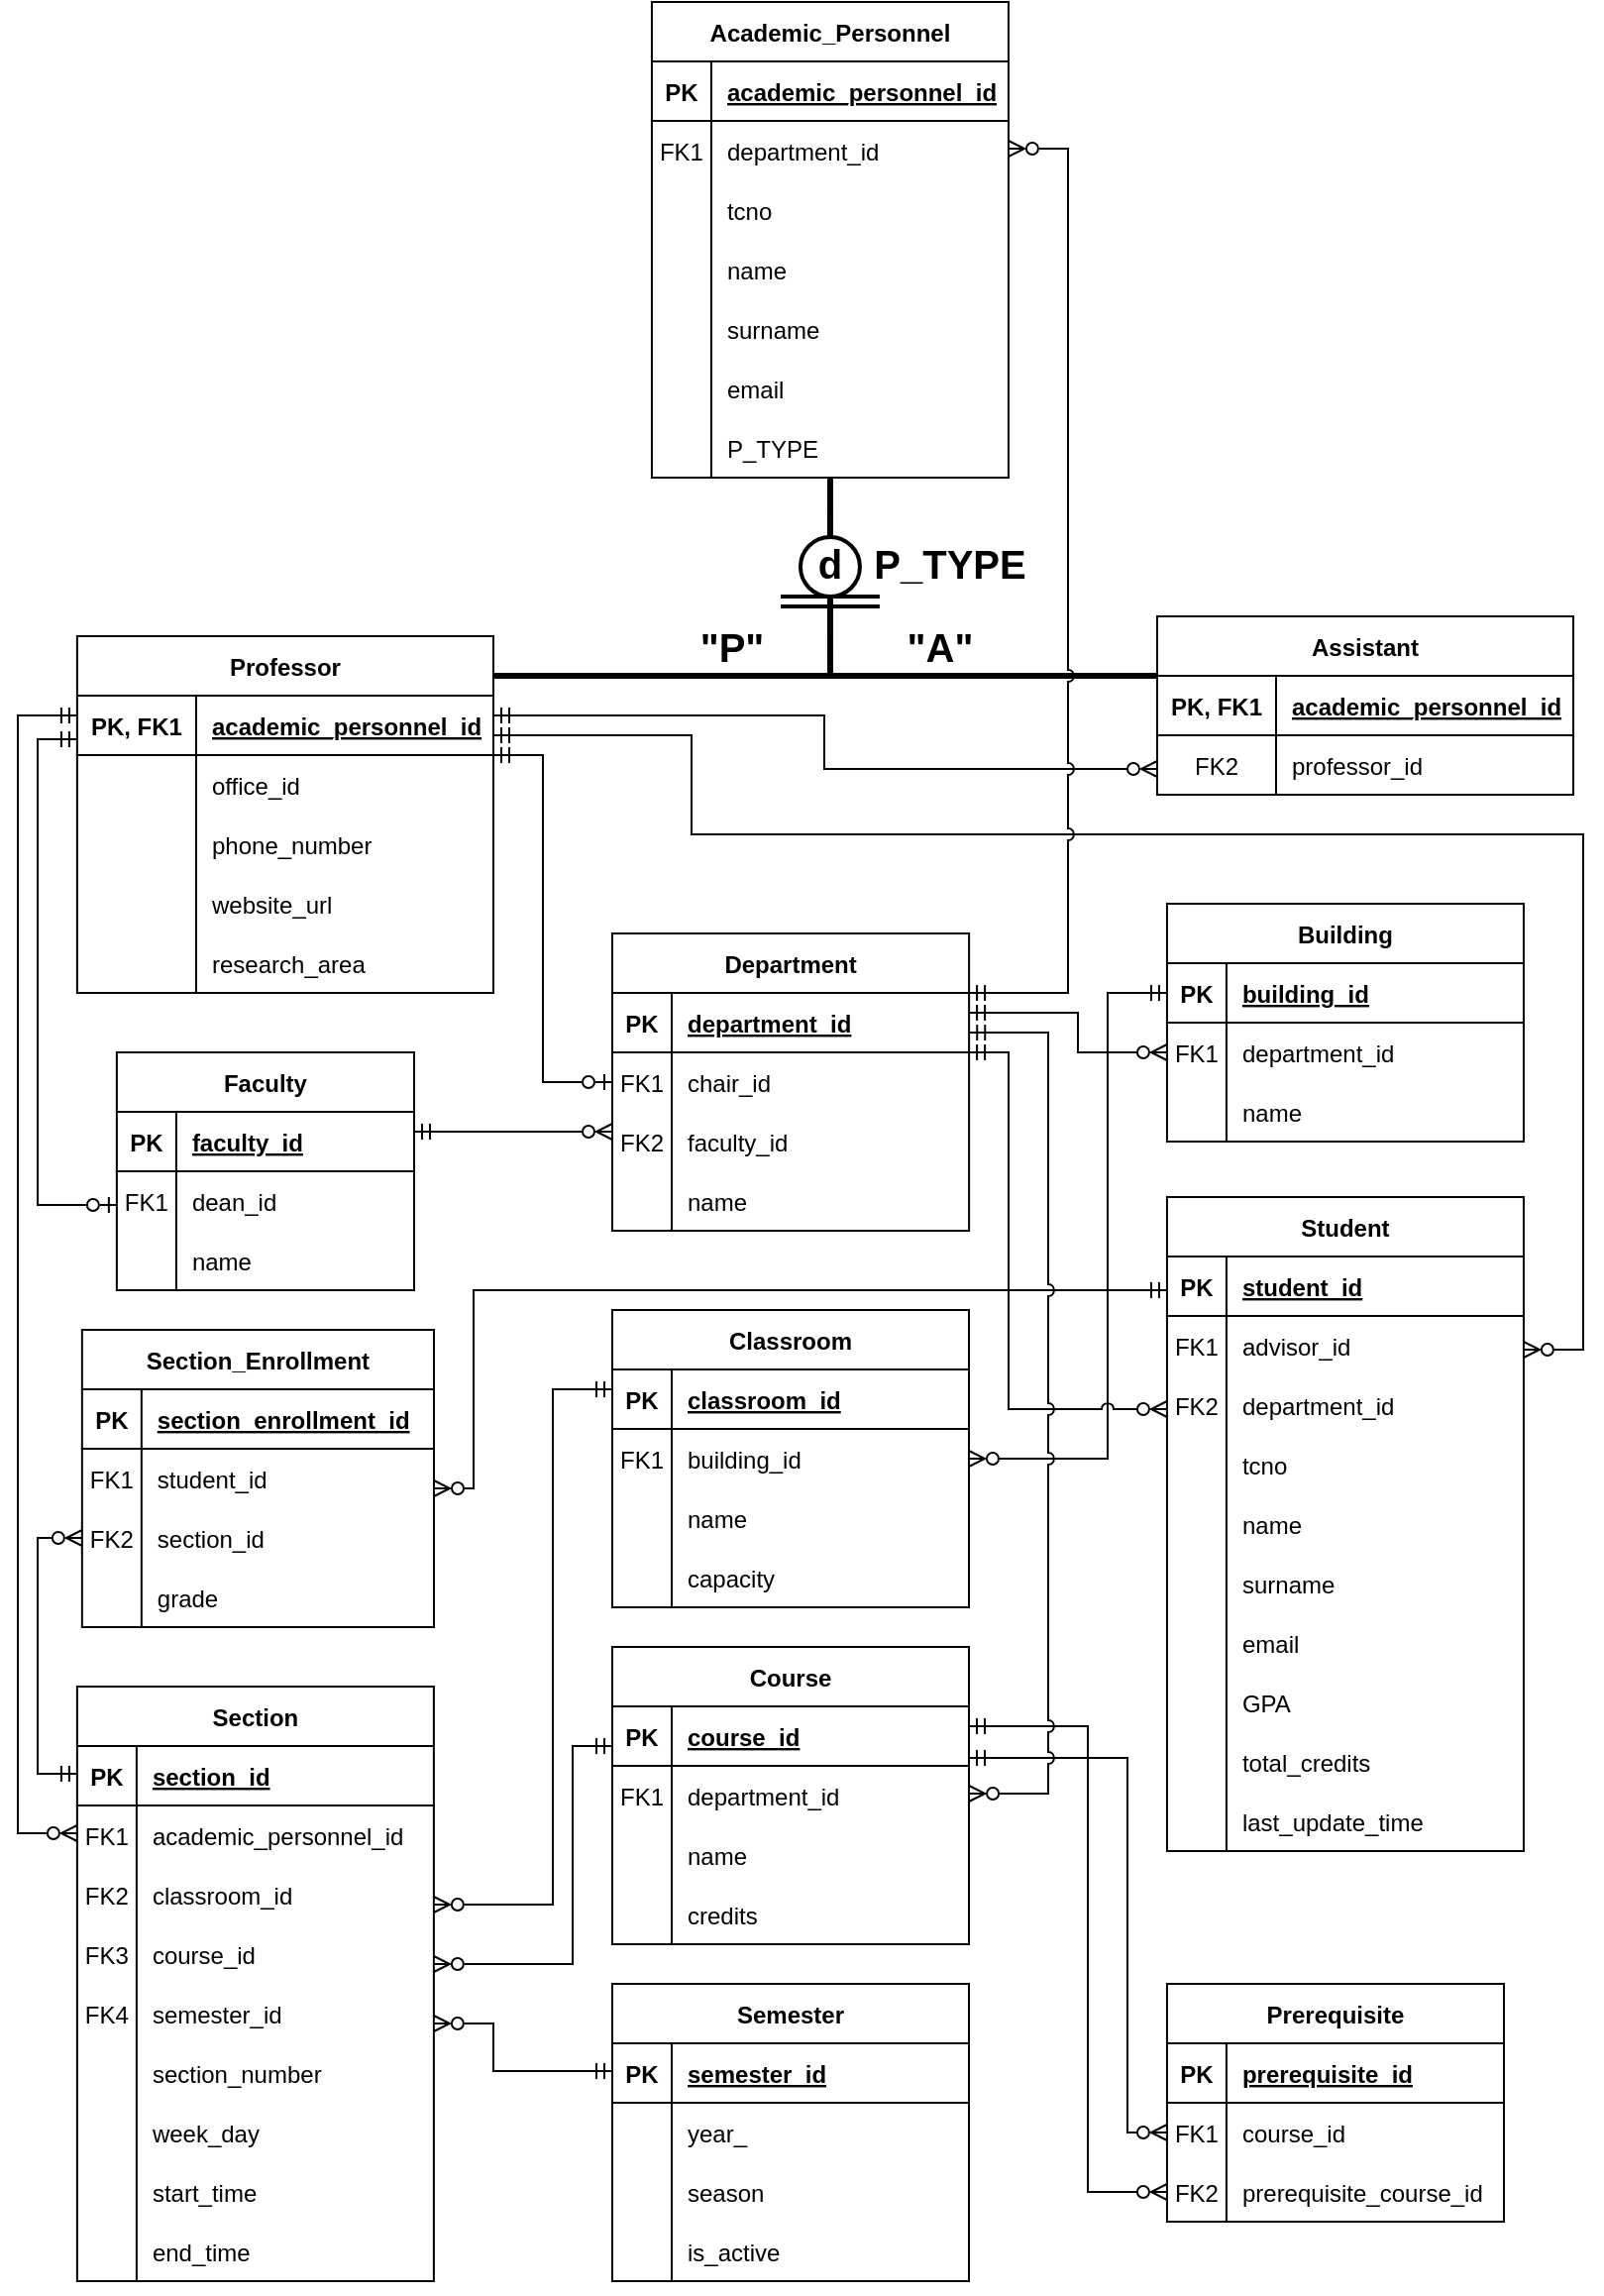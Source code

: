 <mxfile version="20.8.16" type="device"><diagram name="Page-1" id="yTXmeyMNMOBmeoLoKrA4"><mxGraphModel dx="1036" dy="614" grid="1" gridSize="10" guides="1" tooltips="1" connect="1" arrows="1" fold="1" page="1" pageScale="1" pageWidth="827" pageHeight="1169" math="0" shadow="0"><root><mxCell id="0"/><mxCell id="1" parent="0"/><mxCell id="flPGavXa5ykMBgl_p8bT-141" style="edgeStyle=orthogonalEdgeStyle;rounded=0;orthogonalLoop=1;jettySize=auto;html=1;startArrow=ERzeroToOne;startFill=0;endArrow=ERmandOne;endFill=0;" parent="1" source="flPGavXa5ykMBgl_p8bT-110" target="ycuzo3tpnAjotc1umvc2-65" edge="1"><mxGeometry relative="1" as="geometry"><Array as="points"><mxPoint x="275" y="555"/><mxPoint x="275" y="390"/></Array><mxPoint x="210" y="460" as="targetPoint"/></mxGeometry></mxCell><mxCell id="flPGavXa5ykMBgl_p8bT-110" value="Department" style="shape=table;startSize=30;container=1;collapsible=1;childLayout=tableLayout;fixedRows=1;rowLines=0;fontStyle=1;align=center;resizeLast=1;rounded=0;shadow=0;labelBorderColor=none;sketch=0;strokeColor=default;strokeWidth=1;fillColor=default;" parent="1" vertex="1"><mxGeometry x="310" y="480" width="180.06" height="150" as="geometry"><mxRectangle x="40" y="70" width="120" height="30" as="alternateBounds"/></mxGeometry></mxCell><mxCell id="flPGavXa5ykMBgl_p8bT-111" value="" style="shape=tableRow;horizontal=0;startSize=0;swimlaneHead=0;swimlaneBody=0;fillColor=none;collapsible=0;dropTarget=0;points=[[0,0.5],[1,0.5]];portConstraint=eastwest;top=0;left=0;right=0;bottom=1;rounded=0;shadow=0;labelBorderColor=none;sketch=0;strokeColor=default;strokeWidth=1;" parent="flPGavXa5ykMBgl_p8bT-110" vertex="1"><mxGeometry y="30" width="180.06" height="30" as="geometry"/></mxCell><mxCell id="flPGavXa5ykMBgl_p8bT-112" value="PK" style="shape=partialRectangle;connectable=0;fillColor=none;top=0;left=0;bottom=0;right=0;fontStyle=1;overflow=hidden;rounded=0;shadow=0;dashed=1;dashPattern=12 12;labelBorderColor=none;sketch=0;strokeColor=default;strokeWidth=13;" parent="flPGavXa5ykMBgl_p8bT-111" vertex="1"><mxGeometry width="30" height="30" as="geometry"><mxRectangle width="30" height="30" as="alternateBounds"/></mxGeometry></mxCell><mxCell id="flPGavXa5ykMBgl_p8bT-113" value="department_id" style="shape=partialRectangle;connectable=0;fillColor=none;top=0;left=0;bottom=0;right=0;align=left;spacingLeft=6;fontStyle=5;overflow=hidden;rounded=0;shadow=0;dashed=1;dashPattern=12 12;labelBorderColor=none;sketch=0;strokeColor=default;strokeWidth=13;" parent="flPGavXa5ykMBgl_p8bT-111" vertex="1"><mxGeometry x="30" width="150.06" height="30" as="geometry"><mxRectangle width="150.06" height="30" as="alternateBounds"/></mxGeometry></mxCell><mxCell id="flPGavXa5ykMBgl_p8bT-114" value="" style="shape=tableRow;horizontal=0;startSize=0;swimlaneHead=0;swimlaneBody=0;fillColor=none;collapsible=0;dropTarget=0;points=[[0,0.5],[1,0.5]];portConstraint=eastwest;top=0;left=0;right=0;bottom=0;rounded=0;shadow=0;dashed=1;dashPattern=12 12;labelBorderColor=none;sketch=0;strokeColor=default;strokeWidth=13;" parent="flPGavXa5ykMBgl_p8bT-110" vertex="1"><mxGeometry y="60" width="180.06" height="30" as="geometry"/></mxCell><mxCell id="flPGavXa5ykMBgl_p8bT-115" value="FK1" style="shape=partialRectangle;connectable=0;fillColor=none;top=0;left=0;bottom=0;right=0;editable=1;overflow=hidden;rounded=0;shadow=0;dashed=1;dashPattern=12 12;labelBorderColor=none;sketch=0;strokeColor=default;strokeWidth=13;" parent="flPGavXa5ykMBgl_p8bT-114" vertex="1"><mxGeometry width="30" height="30" as="geometry"><mxRectangle width="30" height="30" as="alternateBounds"/></mxGeometry></mxCell><mxCell id="flPGavXa5ykMBgl_p8bT-116" value="chair_id" style="shape=partialRectangle;connectable=0;fillColor=none;top=0;left=0;bottom=0;right=0;align=left;spacingLeft=6;overflow=hidden;rounded=0;shadow=0;dashed=1;dashPattern=12 12;labelBorderColor=none;sketch=0;strokeColor=default;strokeWidth=13;" parent="flPGavXa5ykMBgl_p8bT-114" vertex="1"><mxGeometry x="30" width="150.06" height="30" as="geometry"><mxRectangle width="150.06" height="30" as="alternateBounds"/></mxGeometry></mxCell><mxCell id="flPGavXa5ykMBgl_p8bT-135" value="" style="shape=tableRow;horizontal=0;startSize=0;swimlaneHead=0;swimlaneBody=0;fillColor=none;collapsible=0;dropTarget=0;points=[[0,0.5],[1,0.5]];portConstraint=eastwest;top=0;left=0;right=0;bottom=0;rounded=0;shadow=0;dashed=1;dashPattern=12 12;labelBorderColor=none;sketch=0;strokeColor=default;strokeWidth=13;" parent="flPGavXa5ykMBgl_p8bT-110" vertex="1"><mxGeometry y="90" width="180.06" height="30" as="geometry"/></mxCell><mxCell id="flPGavXa5ykMBgl_p8bT-136" value="FK2" style="shape=partialRectangle;connectable=0;fillColor=none;top=0;left=0;bottom=0;right=0;editable=1;overflow=hidden;rounded=0;shadow=0;dashed=1;dashPattern=12 12;labelBorderColor=none;sketch=0;strokeColor=default;strokeWidth=13;" parent="flPGavXa5ykMBgl_p8bT-135" vertex="1"><mxGeometry width="30" height="30" as="geometry"><mxRectangle width="30" height="30" as="alternateBounds"/></mxGeometry></mxCell><mxCell id="flPGavXa5ykMBgl_p8bT-137" value="faculty_id" style="shape=partialRectangle;connectable=0;fillColor=none;top=0;left=0;bottom=0;right=0;align=left;spacingLeft=6;overflow=hidden;rounded=0;shadow=0;dashed=1;dashPattern=12 12;labelBorderColor=none;sketch=0;strokeColor=default;strokeWidth=13;" parent="flPGavXa5ykMBgl_p8bT-135" vertex="1"><mxGeometry x="30" width="150.06" height="30" as="geometry"><mxRectangle width="150.06" height="30" as="alternateBounds"/></mxGeometry></mxCell><mxCell id="flPGavXa5ykMBgl_p8bT-138" value="" style="shape=tableRow;horizontal=0;startSize=0;swimlaneHead=0;swimlaneBody=0;fillColor=none;collapsible=0;dropTarget=0;points=[[0,0.5],[1,0.5]];portConstraint=eastwest;top=0;left=0;right=0;bottom=0;rounded=0;shadow=0;dashed=1;dashPattern=12 12;labelBorderColor=none;sketch=0;strokeColor=default;strokeWidth=13;" parent="flPGavXa5ykMBgl_p8bT-110" vertex="1"><mxGeometry y="120" width="180.06" height="30" as="geometry"/></mxCell><mxCell id="flPGavXa5ykMBgl_p8bT-139" value="" style="shape=partialRectangle;connectable=0;fillColor=none;top=0;left=0;bottom=0;right=0;editable=1;overflow=hidden;rounded=0;shadow=0;dashed=1;dashPattern=12 12;labelBorderColor=none;sketch=0;strokeColor=default;strokeWidth=13;" parent="flPGavXa5ykMBgl_p8bT-138" vertex="1"><mxGeometry width="30" height="30" as="geometry"><mxRectangle width="30" height="30" as="alternateBounds"/></mxGeometry></mxCell><mxCell id="flPGavXa5ykMBgl_p8bT-140" value="name" style="shape=partialRectangle;connectable=0;fillColor=none;top=0;left=0;bottom=0;right=0;align=left;spacingLeft=6;overflow=hidden;rounded=0;shadow=0;dashed=1;dashPattern=12 12;labelBorderColor=none;sketch=0;strokeColor=default;strokeWidth=13;" parent="flPGavXa5ykMBgl_p8bT-138" vertex="1"><mxGeometry x="30" width="150.06" height="30" as="geometry"><mxRectangle width="150.06" height="30" as="alternateBounds"/></mxGeometry></mxCell><mxCell id="flPGavXa5ykMBgl_p8bT-157" style="edgeStyle=orthogonalEdgeStyle;rounded=0;orthogonalLoop=1;jettySize=auto;html=1;startArrow=ERzeroToOne;startFill=0;endArrow=ERmandOne;endFill=0;" parent="1" source="flPGavXa5ykMBgl_p8bT-143" target="ycuzo3tpnAjotc1umvc2-65" edge="1"><mxGeometry relative="1" as="geometry"><Array as="points"><mxPoint x="20" y="617"/><mxPoint x="20" y="382"/></Array><mxPoint x="210" y="440" as="targetPoint"/></mxGeometry></mxCell><mxCell id="flPGavXa5ykMBgl_p8bT-143" value="Faculty" style="shape=table;startSize=30;container=1;collapsible=1;childLayout=tableLayout;fixedRows=1;rowLines=0;fontStyle=1;align=center;resizeLast=1;rounded=0;shadow=0;labelBorderColor=none;sketch=0;strokeColor=default;strokeWidth=1;fillColor=default;" parent="1" vertex="1"><mxGeometry x="59.94" y="540" width="150.06" height="120" as="geometry"><mxRectangle x="40" y="70" width="120" height="30" as="alternateBounds"/></mxGeometry></mxCell><mxCell id="flPGavXa5ykMBgl_p8bT-144" value="" style="shape=tableRow;horizontal=0;startSize=0;swimlaneHead=0;swimlaneBody=0;fillColor=none;collapsible=0;dropTarget=0;points=[[0,0.5],[1,0.5]];portConstraint=eastwest;top=0;left=0;right=0;bottom=1;rounded=0;shadow=0;labelBorderColor=none;sketch=0;strokeColor=default;strokeWidth=1;" parent="flPGavXa5ykMBgl_p8bT-143" vertex="1"><mxGeometry y="30" width="150.06" height="30" as="geometry"/></mxCell><mxCell id="flPGavXa5ykMBgl_p8bT-145" value="PK" style="shape=partialRectangle;connectable=0;fillColor=none;top=0;left=0;bottom=0;right=0;fontStyle=1;overflow=hidden;rounded=0;shadow=0;dashed=1;dashPattern=12 12;labelBorderColor=none;sketch=0;strokeColor=default;strokeWidth=13;" parent="flPGavXa5ykMBgl_p8bT-144" vertex="1"><mxGeometry width="30" height="30" as="geometry"><mxRectangle width="30" height="30" as="alternateBounds"/></mxGeometry></mxCell><mxCell id="flPGavXa5ykMBgl_p8bT-146" value="faculty_id" style="shape=partialRectangle;connectable=0;fillColor=none;top=0;left=0;bottom=0;right=0;align=left;spacingLeft=6;fontStyle=5;overflow=hidden;rounded=0;shadow=0;dashed=1;dashPattern=12 12;labelBorderColor=none;sketch=0;strokeColor=default;strokeWidth=13;" parent="flPGavXa5ykMBgl_p8bT-144" vertex="1"><mxGeometry x="30" width="120.06" height="30" as="geometry"><mxRectangle width="120.06" height="30" as="alternateBounds"/></mxGeometry></mxCell><mxCell id="flPGavXa5ykMBgl_p8bT-147" value="" style="shape=tableRow;horizontal=0;startSize=0;swimlaneHead=0;swimlaneBody=0;fillColor=none;collapsible=0;dropTarget=0;points=[[0,0.5],[1,0.5]];portConstraint=eastwest;top=0;left=0;right=0;bottom=0;rounded=0;shadow=0;dashed=1;dashPattern=12 12;labelBorderColor=none;sketch=0;strokeColor=default;strokeWidth=13;" parent="flPGavXa5ykMBgl_p8bT-143" vertex="1"><mxGeometry y="60" width="150.06" height="30" as="geometry"/></mxCell><mxCell id="flPGavXa5ykMBgl_p8bT-148" value="FK1" style="shape=partialRectangle;connectable=0;fillColor=none;top=0;left=0;bottom=0;right=0;editable=1;overflow=hidden;rounded=0;shadow=0;dashed=1;dashPattern=12 12;labelBorderColor=none;sketch=0;strokeColor=default;strokeWidth=13;" parent="flPGavXa5ykMBgl_p8bT-147" vertex="1"><mxGeometry width="30" height="30" as="geometry"><mxRectangle width="30" height="30" as="alternateBounds"/></mxGeometry></mxCell><mxCell id="flPGavXa5ykMBgl_p8bT-149" value="dean_id" style="shape=partialRectangle;connectable=0;fillColor=none;top=0;left=0;bottom=0;right=0;align=left;spacingLeft=6;overflow=hidden;rounded=0;shadow=0;dashed=1;dashPattern=12 12;labelBorderColor=none;sketch=0;strokeColor=default;strokeWidth=13;" parent="flPGavXa5ykMBgl_p8bT-147" vertex="1"><mxGeometry x="30" width="120.06" height="30" as="geometry"><mxRectangle width="120.06" height="30" as="alternateBounds"/></mxGeometry></mxCell><mxCell id="flPGavXa5ykMBgl_p8bT-153" value="" style="shape=tableRow;horizontal=0;startSize=0;swimlaneHead=0;swimlaneBody=0;fillColor=none;collapsible=0;dropTarget=0;points=[[0,0.5],[1,0.5]];portConstraint=eastwest;top=0;left=0;right=0;bottom=0;rounded=0;shadow=0;dashed=1;dashPattern=12 12;labelBorderColor=none;sketch=0;strokeColor=default;strokeWidth=13;" parent="flPGavXa5ykMBgl_p8bT-143" vertex="1"><mxGeometry y="90" width="150.06" height="30" as="geometry"/></mxCell><mxCell id="flPGavXa5ykMBgl_p8bT-154" value="" style="shape=partialRectangle;connectable=0;fillColor=none;top=0;left=0;bottom=0;right=0;editable=1;overflow=hidden;rounded=0;shadow=0;dashed=1;dashPattern=12 12;labelBorderColor=none;sketch=0;strokeColor=default;strokeWidth=13;" parent="flPGavXa5ykMBgl_p8bT-153" vertex="1"><mxGeometry width="30" height="30" as="geometry"><mxRectangle width="30" height="30" as="alternateBounds"/></mxGeometry></mxCell><mxCell id="flPGavXa5ykMBgl_p8bT-155" value="name" style="shape=partialRectangle;connectable=0;fillColor=none;top=0;left=0;bottom=0;right=0;align=left;spacingLeft=6;overflow=hidden;rounded=0;shadow=0;dashed=1;dashPattern=12 12;labelBorderColor=none;sketch=0;strokeColor=default;strokeWidth=13;" parent="flPGavXa5ykMBgl_p8bT-153" vertex="1"><mxGeometry x="30" width="120.06" height="30" as="geometry"><mxRectangle width="120.06" height="30" as="alternateBounds"/></mxGeometry></mxCell><mxCell id="flPGavXa5ykMBgl_p8bT-156" style="edgeStyle=orthogonalEdgeStyle;rounded=0;orthogonalLoop=1;jettySize=auto;html=1;startArrow=ERzeroToMany;startFill=0;endArrow=ERmandOne;endFill=0;" parent="1" source="flPGavXa5ykMBgl_p8bT-110" target="flPGavXa5ykMBgl_p8bT-143" edge="1"><mxGeometry relative="1" as="geometry"><Array as="points"><mxPoint x="250" y="580"/><mxPoint x="250" y="580"/></Array></mxGeometry></mxCell><mxCell id="hxBkI6fEchtHHhJST4dy-1" value="Building" style="shape=table;startSize=30;container=1;collapsible=1;childLayout=tableLayout;fixedRows=1;rowLines=0;fontStyle=1;align=center;resizeLast=1;rounded=0;shadow=0;labelBorderColor=none;sketch=0;strokeColor=default;strokeWidth=1;fillColor=default;" parent="1" vertex="1"><mxGeometry x="589.97" y="465" width="180" height="120" as="geometry"><mxRectangle x="40" y="70" width="120" height="30" as="alternateBounds"/></mxGeometry></mxCell><mxCell id="hxBkI6fEchtHHhJST4dy-2" value="" style="shape=tableRow;horizontal=0;startSize=0;swimlaneHead=0;swimlaneBody=0;fillColor=none;collapsible=0;dropTarget=0;points=[[0,0.5],[1,0.5]];portConstraint=eastwest;top=0;left=0;right=0;bottom=1;rounded=0;shadow=0;labelBorderColor=none;sketch=0;strokeColor=default;strokeWidth=1;" parent="hxBkI6fEchtHHhJST4dy-1" vertex="1"><mxGeometry y="30" width="180" height="30" as="geometry"/></mxCell><mxCell id="hxBkI6fEchtHHhJST4dy-3" value="PK" style="shape=partialRectangle;connectable=0;fillColor=none;top=0;left=0;bottom=0;right=0;fontStyle=1;overflow=hidden;rounded=0;shadow=0;dashed=1;dashPattern=12 12;labelBorderColor=none;sketch=0;strokeColor=default;strokeWidth=13;" parent="hxBkI6fEchtHHhJST4dy-2" vertex="1"><mxGeometry width="30" height="30" as="geometry"><mxRectangle width="30" height="30" as="alternateBounds"/></mxGeometry></mxCell><mxCell id="hxBkI6fEchtHHhJST4dy-4" value="building_id" style="shape=partialRectangle;connectable=0;fillColor=none;top=0;left=0;bottom=0;right=0;align=left;spacingLeft=6;fontStyle=5;overflow=hidden;rounded=0;shadow=0;dashed=1;dashPattern=12 12;labelBorderColor=none;sketch=0;strokeColor=default;strokeWidth=13;" parent="hxBkI6fEchtHHhJST4dy-2" vertex="1"><mxGeometry x="30" width="150" height="30" as="geometry"><mxRectangle width="150" height="30" as="alternateBounds"/></mxGeometry></mxCell><mxCell id="hxBkI6fEchtHHhJST4dy-5" value="" style="shape=tableRow;horizontal=0;startSize=0;swimlaneHead=0;swimlaneBody=0;fillColor=none;collapsible=0;dropTarget=0;points=[[0,0.5],[1,0.5]];portConstraint=eastwest;top=0;left=0;right=0;bottom=0;rounded=0;shadow=0;dashed=1;dashPattern=12 12;labelBorderColor=none;sketch=0;strokeColor=default;strokeWidth=13;" parent="hxBkI6fEchtHHhJST4dy-1" vertex="1"><mxGeometry y="60" width="180" height="30" as="geometry"/></mxCell><mxCell id="hxBkI6fEchtHHhJST4dy-6" value="FK1" style="shape=partialRectangle;connectable=0;fillColor=none;top=0;left=0;bottom=0;right=0;editable=1;overflow=hidden;rounded=0;shadow=0;dashed=1;dashPattern=12 12;labelBorderColor=none;sketch=0;strokeColor=default;strokeWidth=13;" parent="hxBkI6fEchtHHhJST4dy-5" vertex="1"><mxGeometry width="30" height="30" as="geometry"><mxRectangle width="30" height="30" as="alternateBounds"/></mxGeometry></mxCell><mxCell id="hxBkI6fEchtHHhJST4dy-7" value="department_id" style="shape=partialRectangle;connectable=0;fillColor=none;top=0;left=0;bottom=0;right=0;align=left;spacingLeft=6;overflow=hidden;rounded=0;shadow=0;dashed=1;dashPattern=12 12;labelBorderColor=none;sketch=0;strokeColor=default;strokeWidth=13;" parent="hxBkI6fEchtHHhJST4dy-5" vertex="1"><mxGeometry x="30" width="150" height="30" as="geometry"><mxRectangle width="150" height="30" as="alternateBounds"/></mxGeometry></mxCell><mxCell id="hxBkI6fEchtHHhJST4dy-8" value="" style="shape=tableRow;horizontal=0;startSize=0;swimlaneHead=0;swimlaneBody=0;fillColor=none;collapsible=0;dropTarget=0;points=[[0,0.5],[1,0.5]];portConstraint=eastwest;top=0;left=0;right=0;bottom=0;rounded=0;shadow=0;dashed=1;dashPattern=12 12;labelBorderColor=none;sketch=0;strokeColor=default;strokeWidth=13;" parent="hxBkI6fEchtHHhJST4dy-1" vertex="1"><mxGeometry y="90" width="180" height="30" as="geometry"/></mxCell><mxCell id="hxBkI6fEchtHHhJST4dy-9" value="" style="shape=partialRectangle;connectable=0;fillColor=none;top=0;left=0;bottom=0;right=0;editable=1;overflow=hidden;rounded=0;shadow=0;dashed=1;dashPattern=12 12;labelBorderColor=none;sketch=0;strokeColor=default;strokeWidth=13;" parent="hxBkI6fEchtHHhJST4dy-8" vertex="1"><mxGeometry width="30" height="30" as="geometry"><mxRectangle width="30" height="30" as="alternateBounds"/></mxGeometry></mxCell><mxCell id="hxBkI6fEchtHHhJST4dy-10" value="name" style="shape=partialRectangle;connectable=0;fillColor=none;top=0;left=0;bottom=0;right=0;align=left;spacingLeft=6;overflow=hidden;rounded=0;shadow=0;dashed=1;dashPattern=12 12;labelBorderColor=none;sketch=0;strokeColor=default;strokeWidth=13;" parent="hxBkI6fEchtHHhJST4dy-8" vertex="1"><mxGeometry x="30" width="150" height="30" as="geometry"><mxRectangle width="150" height="30" as="alternateBounds"/></mxGeometry></mxCell><mxCell id="hxBkI6fEchtHHhJST4dy-11" style="edgeStyle=orthogonalEdgeStyle;rounded=0;orthogonalLoop=1;jettySize=auto;html=1;endArrow=ERmandOne;endFill=0;startArrow=ERzeroToMany;startFill=0;" parent="1" source="hxBkI6fEchtHHhJST4dy-5" edge="1"><mxGeometry relative="1" as="geometry"><Array as="points"><mxPoint x="545" y="540"/><mxPoint x="545" y="520"/></Array><mxPoint x="589.97" y="550" as="sourcePoint"/><mxPoint x="490.06" y="520" as="targetPoint"/></mxGeometry></mxCell><mxCell id="hxBkI6fEchtHHhJST4dy-12" value="Classroom" style="shape=table;startSize=30;container=1;collapsible=1;childLayout=tableLayout;fixedRows=1;rowLines=0;fontStyle=1;align=center;resizeLast=1;rounded=0;shadow=0;labelBorderColor=none;sketch=0;strokeColor=default;strokeWidth=1;fillColor=default;" parent="1" vertex="1"><mxGeometry x="310" y="670" width="180" height="150" as="geometry"><mxRectangle x="40" y="70" width="120" height="30" as="alternateBounds"/></mxGeometry></mxCell><mxCell id="hxBkI6fEchtHHhJST4dy-13" value="" style="shape=tableRow;horizontal=0;startSize=0;swimlaneHead=0;swimlaneBody=0;fillColor=none;collapsible=0;dropTarget=0;points=[[0,0.5],[1,0.5]];portConstraint=eastwest;top=0;left=0;right=0;bottom=1;rounded=0;shadow=0;labelBorderColor=none;sketch=0;strokeColor=default;strokeWidth=1;" parent="hxBkI6fEchtHHhJST4dy-12" vertex="1"><mxGeometry y="30" width="180" height="30" as="geometry"/></mxCell><mxCell id="hxBkI6fEchtHHhJST4dy-14" value="PK" style="shape=partialRectangle;connectable=0;fillColor=none;top=0;left=0;bottom=0;right=0;fontStyle=1;overflow=hidden;rounded=0;shadow=0;dashed=1;dashPattern=12 12;labelBorderColor=none;sketch=0;strokeColor=default;strokeWidth=13;" parent="hxBkI6fEchtHHhJST4dy-13" vertex="1"><mxGeometry width="30" height="30" as="geometry"><mxRectangle width="30" height="30" as="alternateBounds"/></mxGeometry></mxCell><mxCell id="hxBkI6fEchtHHhJST4dy-15" value="classroom_id" style="shape=partialRectangle;connectable=0;fillColor=none;top=0;left=0;bottom=0;right=0;align=left;spacingLeft=6;fontStyle=5;overflow=hidden;rounded=0;shadow=0;dashed=1;dashPattern=12 12;labelBorderColor=none;sketch=0;strokeColor=default;strokeWidth=13;" parent="hxBkI6fEchtHHhJST4dy-13" vertex="1"><mxGeometry x="30" width="150" height="30" as="geometry"><mxRectangle width="150" height="30" as="alternateBounds"/></mxGeometry></mxCell><mxCell id="hxBkI6fEchtHHhJST4dy-16" value="" style="shape=tableRow;horizontal=0;startSize=0;swimlaneHead=0;swimlaneBody=0;fillColor=none;collapsible=0;dropTarget=0;points=[[0,0.5],[1,0.5]];portConstraint=eastwest;top=0;left=0;right=0;bottom=0;rounded=0;shadow=0;dashed=1;dashPattern=12 12;labelBorderColor=none;sketch=0;strokeColor=default;strokeWidth=13;" parent="hxBkI6fEchtHHhJST4dy-12" vertex="1"><mxGeometry y="60" width="180" height="30" as="geometry"/></mxCell><mxCell id="hxBkI6fEchtHHhJST4dy-17" value="FK1" style="shape=partialRectangle;connectable=0;fillColor=none;top=0;left=0;bottom=0;right=0;editable=1;overflow=hidden;rounded=0;shadow=0;dashed=1;dashPattern=12 12;labelBorderColor=none;sketch=0;strokeColor=default;strokeWidth=13;" parent="hxBkI6fEchtHHhJST4dy-16" vertex="1"><mxGeometry width="30" height="30" as="geometry"><mxRectangle width="30" height="30" as="alternateBounds"/></mxGeometry></mxCell><mxCell id="hxBkI6fEchtHHhJST4dy-18" value="building_id" style="shape=partialRectangle;connectable=0;fillColor=none;top=0;left=0;bottom=0;right=0;align=left;spacingLeft=6;overflow=hidden;rounded=0;shadow=0;dashed=1;dashPattern=12 12;labelBorderColor=none;sketch=0;strokeColor=default;strokeWidth=13;" parent="hxBkI6fEchtHHhJST4dy-16" vertex="1"><mxGeometry x="30" width="150" height="30" as="geometry"><mxRectangle width="150" height="30" as="alternateBounds"/></mxGeometry></mxCell><mxCell id="hxBkI6fEchtHHhJST4dy-19" value="" style="shape=tableRow;horizontal=0;startSize=0;swimlaneHead=0;swimlaneBody=0;fillColor=none;collapsible=0;dropTarget=0;points=[[0,0.5],[1,0.5]];portConstraint=eastwest;top=0;left=0;right=0;bottom=0;rounded=0;shadow=0;dashed=1;dashPattern=12 12;labelBorderColor=none;sketch=0;strokeColor=default;strokeWidth=13;" parent="hxBkI6fEchtHHhJST4dy-12" vertex="1"><mxGeometry y="90" width="180" height="30" as="geometry"/></mxCell><mxCell id="hxBkI6fEchtHHhJST4dy-20" value="" style="shape=partialRectangle;connectable=0;fillColor=none;top=0;left=0;bottom=0;right=0;editable=1;overflow=hidden;rounded=0;shadow=0;dashed=1;dashPattern=12 12;labelBorderColor=none;sketch=0;strokeColor=default;strokeWidth=13;" parent="hxBkI6fEchtHHhJST4dy-19" vertex="1"><mxGeometry width="30" height="30" as="geometry"><mxRectangle width="30" height="30" as="alternateBounds"/></mxGeometry></mxCell><mxCell id="hxBkI6fEchtHHhJST4dy-21" value="name" style="shape=partialRectangle;connectable=0;fillColor=none;top=0;left=0;bottom=0;right=0;align=left;spacingLeft=6;overflow=hidden;rounded=0;shadow=0;dashed=1;dashPattern=12 12;labelBorderColor=none;sketch=0;strokeColor=default;strokeWidth=13;" parent="hxBkI6fEchtHHhJST4dy-19" vertex="1"><mxGeometry x="30" width="150" height="30" as="geometry"><mxRectangle width="150" height="30" as="alternateBounds"/></mxGeometry></mxCell><mxCell id="hxBkI6fEchtHHhJST4dy-22" value="" style="shape=tableRow;horizontal=0;startSize=0;swimlaneHead=0;swimlaneBody=0;fillColor=none;collapsible=0;dropTarget=0;points=[[0,0.5],[1,0.5]];portConstraint=eastwest;top=0;left=0;right=0;bottom=0;rounded=0;shadow=0;dashed=1;dashPattern=12 12;labelBorderColor=none;sketch=0;strokeColor=default;strokeWidth=13;" parent="hxBkI6fEchtHHhJST4dy-12" vertex="1"><mxGeometry y="120" width="180" height="30" as="geometry"/></mxCell><mxCell id="hxBkI6fEchtHHhJST4dy-23" value="" style="shape=partialRectangle;connectable=0;fillColor=none;top=0;left=0;bottom=0;right=0;editable=1;overflow=hidden;rounded=0;shadow=0;dashed=1;dashPattern=12 12;labelBorderColor=none;sketch=0;strokeColor=default;strokeWidth=13;" parent="hxBkI6fEchtHHhJST4dy-22" vertex="1"><mxGeometry width="30" height="30" as="geometry"><mxRectangle width="30" height="30" as="alternateBounds"/></mxGeometry></mxCell><mxCell id="hxBkI6fEchtHHhJST4dy-24" value="capacity" style="shape=partialRectangle;connectable=0;fillColor=none;top=0;left=0;bottom=0;right=0;align=left;spacingLeft=6;overflow=hidden;rounded=0;shadow=0;dashed=1;dashPattern=12 12;labelBorderColor=none;sketch=0;strokeColor=default;strokeWidth=13;" parent="hxBkI6fEchtHHhJST4dy-22" vertex="1"><mxGeometry x="30" width="150" height="30" as="geometry"><mxRectangle width="150" height="30" as="alternateBounds"/></mxGeometry></mxCell><mxCell id="hxBkI6fEchtHHhJST4dy-25" style="edgeStyle=orthogonalEdgeStyle;rounded=0;orthogonalLoop=1;jettySize=auto;html=1;startArrow=ERzeroToMany;startFill=0;endArrow=ERmandOne;endFill=0;" parent="1" source="hxBkI6fEchtHHhJST4dy-12" target="hxBkI6fEchtHHhJST4dy-1" edge="1"><mxGeometry relative="1" as="geometry"><Array as="points"><mxPoint x="560" y="745"/><mxPoint x="560" y="510"/></Array></mxGeometry></mxCell><mxCell id="hxBkI6fEchtHHhJST4dy-52" style="edgeStyle=orthogonalEdgeStyle;rounded=0;orthogonalLoop=1;jettySize=auto;html=1;startArrow=ERzeroToMany;startFill=0;endArrow=ERmandOne;endFill=0;jumpStyle=arc;" parent="1" source="hxBkI6fEchtHHhJST4dy-26" target="flPGavXa5ykMBgl_p8bT-110" edge="1"><mxGeometry relative="1" as="geometry"><Array as="points"><mxPoint x="510" y="720"/><mxPoint x="510" y="540"/></Array></mxGeometry></mxCell><mxCell id="hxBkI6fEchtHHhJST4dy-26" value="Student" style="shape=table;startSize=30;container=1;collapsible=1;childLayout=tableLayout;fixedRows=1;rowLines=0;fontStyle=1;align=center;resizeLast=1;rounded=0;shadow=0;labelBorderColor=none;sketch=0;strokeColor=default;strokeWidth=1;fillColor=default;" parent="1" vertex="1"><mxGeometry x="589.97" y="613" width="180" height="330" as="geometry"><mxRectangle x="40" y="70" width="120" height="30" as="alternateBounds"/></mxGeometry></mxCell><mxCell id="hxBkI6fEchtHHhJST4dy-27" value="" style="shape=tableRow;horizontal=0;startSize=0;swimlaneHead=0;swimlaneBody=0;fillColor=none;collapsible=0;dropTarget=0;points=[[0,0.5],[1,0.5]];portConstraint=eastwest;top=0;left=0;right=0;bottom=1;rounded=0;shadow=0;labelBorderColor=none;sketch=0;strokeColor=default;strokeWidth=1;" parent="hxBkI6fEchtHHhJST4dy-26" vertex="1"><mxGeometry y="30" width="180" height="30" as="geometry"/></mxCell><mxCell id="hxBkI6fEchtHHhJST4dy-28" value="PK" style="shape=partialRectangle;connectable=0;fillColor=none;top=0;left=0;bottom=0;right=0;fontStyle=1;overflow=hidden;rounded=0;shadow=0;dashed=1;dashPattern=12 12;labelBorderColor=none;sketch=0;strokeColor=default;strokeWidth=13;" parent="hxBkI6fEchtHHhJST4dy-27" vertex="1"><mxGeometry width="30" height="30" as="geometry"><mxRectangle width="30" height="30" as="alternateBounds"/></mxGeometry></mxCell><mxCell id="hxBkI6fEchtHHhJST4dy-29" value="student_id" style="shape=partialRectangle;connectable=0;fillColor=none;top=0;left=0;bottom=0;right=0;align=left;spacingLeft=6;fontStyle=5;overflow=hidden;rounded=0;shadow=0;dashed=1;dashPattern=12 12;labelBorderColor=none;sketch=0;strokeColor=default;strokeWidth=13;" parent="hxBkI6fEchtHHhJST4dy-27" vertex="1"><mxGeometry x="30" width="150" height="30" as="geometry"><mxRectangle width="150" height="30" as="alternateBounds"/></mxGeometry></mxCell><mxCell id="hxBkI6fEchtHHhJST4dy-33" value="" style="shape=tableRow;horizontal=0;startSize=0;swimlaneHead=0;swimlaneBody=0;fillColor=none;collapsible=0;dropTarget=0;points=[[0,0.5],[1,0.5]];portConstraint=eastwest;top=0;left=0;right=0;bottom=0;rounded=0;shadow=0;dashed=1;dashPattern=12 12;labelBorderColor=none;sketch=0;strokeColor=default;strokeWidth=13;" parent="hxBkI6fEchtHHhJST4dy-26" vertex="1"><mxGeometry y="60" width="180" height="30" as="geometry"/></mxCell><mxCell id="hxBkI6fEchtHHhJST4dy-34" value="FK1" style="shape=partialRectangle;connectable=0;fillColor=none;top=0;left=0;bottom=0;right=0;editable=1;overflow=hidden;rounded=0;shadow=0;dashed=1;dashPattern=12 12;labelBorderColor=none;sketch=0;strokeColor=default;strokeWidth=13;" parent="hxBkI6fEchtHHhJST4dy-33" vertex="1"><mxGeometry width="30" height="30" as="geometry"><mxRectangle width="30" height="30" as="alternateBounds"/></mxGeometry></mxCell><mxCell id="hxBkI6fEchtHHhJST4dy-35" value="advisor_id" style="shape=partialRectangle;connectable=0;fillColor=none;top=0;left=0;bottom=0;right=0;align=left;spacingLeft=6;overflow=hidden;rounded=0;shadow=0;dashed=1;dashPattern=12 12;labelBorderColor=none;sketch=0;strokeColor=default;strokeWidth=13;" parent="hxBkI6fEchtHHhJST4dy-33" vertex="1"><mxGeometry x="30" width="150" height="30" as="geometry"><mxRectangle width="150" height="30" as="alternateBounds"/></mxGeometry></mxCell><mxCell id="hxBkI6fEchtHHhJST4dy-36" value="" style="shape=tableRow;horizontal=0;startSize=0;swimlaneHead=0;swimlaneBody=0;fillColor=none;collapsible=0;dropTarget=0;points=[[0,0.5],[1,0.5]];portConstraint=eastwest;top=0;left=0;right=0;bottom=0;rounded=0;shadow=0;dashed=1;dashPattern=12 12;labelBorderColor=none;sketch=0;strokeColor=default;strokeWidth=13;" parent="hxBkI6fEchtHHhJST4dy-26" vertex="1"><mxGeometry y="90" width="180" height="30" as="geometry"/></mxCell><mxCell id="hxBkI6fEchtHHhJST4dy-37" value="FK2" style="shape=partialRectangle;connectable=0;fillColor=none;top=0;left=0;bottom=0;right=0;editable=1;overflow=hidden;rounded=0;shadow=0;dashed=1;dashPattern=12 12;labelBorderColor=none;sketch=0;strokeColor=default;strokeWidth=13;" parent="hxBkI6fEchtHHhJST4dy-36" vertex="1"><mxGeometry width="30" height="30" as="geometry"><mxRectangle width="30" height="30" as="alternateBounds"/></mxGeometry></mxCell><mxCell id="hxBkI6fEchtHHhJST4dy-38" value="department_id" style="shape=partialRectangle;connectable=0;fillColor=none;top=0;left=0;bottom=0;right=0;align=left;spacingLeft=6;overflow=hidden;rounded=0;shadow=0;dashed=1;dashPattern=12 12;labelBorderColor=none;sketch=0;strokeColor=default;strokeWidth=13;" parent="hxBkI6fEchtHHhJST4dy-36" vertex="1"><mxGeometry x="30" width="150" height="30" as="geometry"><mxRectangle width="150" height="30" as="alternateBounds"/></mxGeometry></mxCell><mxCell id="hxBkI6fEchtHHhJST4dy-53" value="" style="shape=tableRow;horizontal=0;startSize=0;swimlaneHead=0;swimlaneBody=0;fillColor=none;collapsible=0;dropTarget=0;points=[[0,0.5],[1,0.5]];portConstraint=eastwest;top=0;left=0;right=0;bottom=0;rounded=0;shadow=0;dashed=1;dashPattern=12 12;labelBorderColor=none;sketch=0;strokeColor=default;strokeWidth=13;" parent="hxBkI6fEchtHHhJST4dy-26" vertex="1"><mxGeometry y="120" width="180" height="30" as="geometry"/></mxCell><mxCell id="hxBkI6fEchtHHhJST4dy-54" value="" style="shape=partialRectangle;connectable=0;fillColor=none;top=0;left=0;bottom=0;right=0;editable=1;overflow=hidden;rounded=0;shadow=0;dashed=1;dashPattern=12 12;labelBorderColor=none;sketch=0;strokeColor=default;strokeWidth=13;" parent="hxBkI6fEchtHHhJST4dy-53" vertex="1"><mxGeometry width="30" height="30" as="geometry"><mxRectangle width="30" height="30" as="alternateBounds"/></mxGeometry></mxCell><mxCell id="hxBkI6fEchtHHhJST4dy-55" value="tcno" style="shape=partialRectangle;connectable=0;fillColor=none;top=0;left=0;bottom=0;right=0;align=left;spacingLeft=6;overflow=hidden;rounded=0;shadow=0;dashed=1;dashPattern=12 12;labelBorderColor=none;sketch=0;strokeColor=default;strokeWidth=13;" parent="hxBkI6fEchtHHhJST4dy-53" vertex="1"><mxGeometry x="30" width="150" height="30" as="geometry"><mxRectangle width="150" height="30" as="alternateBounds"/></mxGeometry></mxCell><mxCell id="hxBkI6fEchtHHhJST4dy-56" value="" style="shape=tableRow;horizontal=0;startSize=0;swimlaneHead=0;swimlaneBody=0;fillColor=none;collapsible=0;dropTarget=0;points=[[0,0.5],[1,0.5]];portConstraint=eastwest;top=0;left=0;right=0;bottom=0;rounded=0;shadow=0;dashed=1;dashPattern=12 12;labelBorderColor=none;sketch=0;strokeColor=default;strokeWidth=13;" parent="hxBkI6fEchtHHhJST4dy-26" vertex="1"><mxGeometry y="150" width="180" height="30" as="geometry"/></mxCell><mxCell id="hxBkI6fEchtHHhJST4dy-57" value="" style="shape=partialRectangle;connectable=0;fillColor=none;top=0;left=0;bottom=0;right=0;editable=1;overflow=hidden;rounded=0;shadow=0;dashed=1;dashPattern=12 12;labelBorderColor=none;sketch=0;strokeColor=default;strokeWidth=13;" parent="hxBkI6fEchtHHhJST4dy-56" vertex="1"><mxGeometry width="30" height="30" as="geometry"><mxRectangle width="30" height="30" as="alternateBounds"/></mxGeometry></mxCell><mxCell id="hxBkI6fEchtHHhJST4dy-58" value="name" style="shape=partialRectangle;connectable=0;fillColor=none;top=0;left=0;bottom=0;right=0;align=left;spacingLeft=6;overflow=hidden;rounded=0;shadow=0;dashed=1;dashPattern=12 12;labelBorderColor=none;sketch=0;strokeColor=default;strokeWidth=13;" parent="hxBkI6fEchtHHhJST4dy-56" vertex="1"><mxGeometry x="30" width="150" height="30" as="geometry"><mxRectangle width="150" height="30" as="alternateBounds"/></mxGeometry></mxCell><mxCell id="hxBkI6fEchtHHhJST4dy-59" value="" style="shape=tableRow;horizontal=0;startSize=0;swimlaneHead=0;swimlaneBody=0;fillColor=none;collapsible=0;dropTarget=0;points=[[0,0.5],[1,0.5]];portConstraint=eastwest;top=0;left=0;right=0;bottom=0;rounded=0;shadow=0;dashed=1;dashPattern=12 12;labelBorderColor=none;sketch=0;strokeColor=default;strokeWidth=13;" parent="hxBkI6fEchtHHhJST4dy-26" vertex="1"><mxGeometry y="180" width="180" height="30" as="geometry"/></mxCell><mxCell id="hxBkI6fEchtHHhJST4dy-60" value="" style="shape=partialRectangle;connectable=0;fillColor=none;top=0;left=0;bottom=0;right=0;editable=1;overflow=hidden;rounded=0;shadow=0;dashed=1;dashPattern=12 12;labelBorderColor=none;sketch=0;strokeColor=default;strokeWidth=13;" parent="hxBkI6fEchtHHhJST4dy-59" vertex="1"><mxGeometry width="30" height="30" as="geometry"><mxRectangle width="30" height="30" as="alternateBounds"/></mxGeometry></mxCell><mxCell id="hxBkI6fEchtHHhJST4dy-61" value="surname" style="shape=partialRectangle;connectable=0;fillColor=none;top=0;left=0;bottom=0;right=0;align=left;spacingLeft=6;overflow=hidden;rounded=0;shadow=0;dashed=1;dashPattern=12 12;labelBorderColor=none;sketch=0;strokeColor=default;strokeWidth=13;" parent="hxBkI6fEchtHHhJST4dy-59" vertex="1"><mxGeometry x="30" width="150" height="30" as="geometry"><mxRectangle width="150" height="30" as="alternateBounds"/></mxGeometry></mxCell><mxCell id="hxBkI6fEchtHHhJST4dy-62" value="" style="shape=tableRow;horizontal=0;startSize=0;swimlaneHead=0;swimlaneBody=0;fillColor=none;collapsible=0;dropTarget=0;points=[[0,0.5],[1,0.5]];portConstraint=eastwest;top=0;left=0;right=0;bottom=0;rounded=0;shadow=0;dashed=1;dashPattern=12 12;labelBorderColor=none;sketch=0;strokeColor=default;strokeWidth=13;" parent="hxBkI6fEchtHHhJST4dy-26" vertex="1"><mxGeometry y="210" width="180" height="30" as="geometry"/></mxCell><mxCell id="hxBkI6fEchtHHhJST4dy-63" value="" style="shape=partialRectangle;connectable=0;fillColor=none;top=0;left=0;bottom=0;right=0;editable=1;overflow=hidden;rounded=0;shadow=0;dashed=1;dashPattern=12 12;labelBorderColor=none;sketch=0;strokeColor=default;strokeWidth=13;" parent="hxBkI6fEchtHHhJST4dy-62" vertex="1"><mxGeometry width="30" height="30" as="geometry"><mxRectangle width="30" height="30" as="alternateBounds"/></mxGeometry></mxCell><mxCell id="hxBkI6fEchtHHhJST4dy-64" value="email" style="shape=partialRectangle;connectable=0;fillColor=none;top=0;left=0;bottom=0;right=0;align=left;spacingLeft=6;overflow=hidden;rounded=0;shadow=0;dashed=1;dashPattern=12 12;labelBorderColor=none;sketch=0;strokeColor=default;strokeWidth=13;" parent="hxBkI6fEchtHHhJST4dy-62" vertex="1"><mxGeometry x="30" width="150" height="30" as="geometry"><mxRectangle width="150" height="30" as="alternateBounds"/></mxGeometry></mxCell><mxCell id="hxBkI6fEchtHHhJST4dy-68" value="" style="shape=tableRow;horizontal=0;startSize=0;swimlaneHead=0;swimlaneBody=0;fillColor=none;collapsible=0;dropTarget=0;points=[[0,0.5],[1,0.5]];portConstraint=eastwest;top=0;left=0;right=0;bottom=0;rounded=0;shadow=0;dashed=1;dashPattern=12 12;labelBorderColor=none;sketch=0;strokeColor=default;strokeWidth=13;" parent="hxBkI6fEchtHHhJST4dy-26" vertex="1"><mxGeometry y="240" width="180" height="30" as="geometry"/></mxCell><mxCell id="hxBkI6fEchtHHhJST4dy-69" value="" style="shape=partialRectangle;connectable=0;fillColor=none;top=0;left=0;bottom=0;right=0;editable=1;overflow=hidden;rounded=0;shadow=0;dashed=1;dashPattern=12 12;labelBorderColor=none;sketch=0;strokeColor=default;strokeWidth=13;" parent="hxBkI6fEchtHHhJST4dy-68" vertex="1"><mxGeometry width="30" height="30" as="geometry"><mxRectangle width="30" height="30" as="alternateBounds"/></mxGeometry></mxCell><mxCell id="hxBkI6fEchtHHhJST4dy-70" value="GPA" style="shape=partialRectangle;connectable=0;fillColor=none;top=0;left=0;bottom=0;right=0;align=left;spacingLeft=6;overflow=hidden;rounded=0;shadow=0;dashed=1;dashPattern=12 12;labelBorderColor=none;sketch=0;strokeColor=default;strokeWidth=13;" parent="hxBkI6fEchtHHhJST4dy-68" vertex="1"><mxGeometry x="30" width="150" height="30" as="geometry"><mxRectangle width="150" height="30" as="alternateBounds"/></mxGeometry></mxCell><mxCell id="hxBkI6fEchtHHhJST4dy-71" value="" style="shape=tableRow;horizontal=0;startSize=0;swimlaneHead=0;swimlaneBody=0;fillColor=none;collapsible=0;dropTarget=0;points=[[0,0.5],[1,0.5]];portConstraint=eastwest;top=0;left=0;right=0;bottom=0;rounded=0;shadow=0;dashed=1;dashPattern=12 12;labelBorderColor=none;sketch=0;strokeColor=default;strokeWidth=13;" parent="hxBkI6fEchtHHhJST4dy-26" vertex="1"><mxGeometry y="270" width="180" height="30" as="geometry"/></mxCell><mxCell id="hxBkI6fEchtHHhJST4dy-72" value="" style="shape=partialRectangle;connectable=0;fillColor=none;top=0;left=0;bottom=0;right=0;editable=1;overflow=hidden;rounded=0;shadow=0;dashed=1;dashPattern=12 12;labelBorderColor=none;sketch=0;strokeColor=default;strokeWidth=13;" parent="hxBkI6fEchtHHhJST4dy-71" vertex="1"><mxGeometry width="30" height="30" as="geometry"><mxRectangle width="30" height="30" as="alternateBounds"/></mxGeometry></mxCell><mxCell id="hxBkI6fEchtHHhJST4dy-73" value="total_credits" style="shape=partialRectangle;connectable=0;fillColor=none;top=0;left=0;bottom=0;right=0;align=left;spacingLeft=6;overflow=hidden;rounded=0;shadow=0;dashed=1;dashPattern=12 12;labelBorderColor=none;sketch=0;strokeColor=default;strokeWidth=13;" parent="hxBkI6fEchtHHhJST4dy-71" vertex="1"><mxGeometry x="30" width="150" height="30" as="geometry"><mxRectangle width="150" height="30" as="alternateBounds"/></mxGeometry></mxCell><mxCell id="ycuzo3tpnAjotc1umvc2-136" value="" style="shape=tableRow;horizontal=0;startSize=0;swimlaneHead=0;swimlaneBody=0;fillColor=none;collapsible=0;dropTarget=0;points=[[0,0.5],[1,0.5]];portConstraint=eastwest;top=0;left=0;right=0;bottom=0;rounded=0;shadow=0;dashed=1;dashPattern=12 12;labelBorderColor=none;sketch=0;strokeColor=default;strokeWidth=13;" parent="hxBkI6fEchtHHhJST4dy-26" vertex="1"><mxGeometry y="300" width="180" height="30" as="geometry"/></mxCell><mxCell id="ycuzo3tpnAjotc1umvc2-137" value="" style="shape=partialRectangle;connectable=0;fillColor=none;top=0;left=0;bottom=0;right=0;editable=1;overflow=hidden;rounded=0;shadow=0;dashed=1;dashPattern=12 12;labelBorderColor=none;sketch=0;strokeColor=default;strokeWidth=13;" parent="ycuzo3tpnAjotc1umvc2-136" vertex="1"><mxGeometry width="30" height="30" as="geometry"><mxRectangle width="30" height="30" as="alternateBounds"/></mxGeometry></mxCell><mxCell id="ycuzo3tpnAjotc1umvc2-138" value="last_update_time" style="shape=partialRectangle;connectable=0;fillColor=none;top=0;left=0;bottom=0;right=0;align=left;spacingLeft=6;overflow=hidden;rounded=0;shadow=0;dashed=1;dashPattern=12 12;labelBorderColor=none;sketch=0;strokeColor=default;strokeWidth=13;" parent="ycuzo3tpnAjotc1umvc2-136" vertex="1"><mxGeometry x="30" width="150" height="30" as="geometry"><mxRectangle width="150" height="30" as="alternateBounds"/></mxGeometry></mxCell><mxCell id="hxBkI6fEchtHHhJST4dy-106" style="edgeStyle=orthogonalEdgeStyle;rounded=0;orthogonalLoop=1;jettySize=auto;html=1;startArrow=ERzeroToMany;startFill=0;endArrow=ERmandOne;endFill=0;" parent="1" source="hxBkI6fEchtHHhJST4dy-39" target="hxBkI6fEchtHHhJST4dy-26" edge="1"><mxGeometry relative="1" as="geometry"><Array as="points"><mxPoint x="240" y="760"/><mxPoint x="240" y="660"/></Array><mxPoint x="270" y="720" as="targetPoint"/></mxGeometry></mxCell><mxCell id="hxBkI6fEchtHHhJST4dy-39" value="Section_Enrollment" style="shape=table;startSize=30;container=1;collapsible=1;childLayout=tableLayout;fixedRows=1;rowLines=0;fontStyle=1;align=center;resizeLast=1;rounded=0;shadow=0;labelBorderColor=none;sketch=0;strokeColor=default;strokeWidth=1;fillColor=default;" parent="1" vertex="1"><mxGeometry x="42.42" y="680" width="177.58" height="150" as="geometry"><mxRectangle x="40" y="70" width="120" height="30" as="alternateBounds"/></mxGeometry></mxCell><mxCell id="hxBkI6fEchtHHhJST4dy-40" value="" style="shape=tableRow;horizontal=0;startSize=0;swimlaneHead=0;swimlaneBody=0;fillColor=none;collapsible=0;dropTarget=0;points=[[0,0.5],[1,0.5]];portConstraint=eastwest;top=0;left=0;right=0;bottom=1;rounded=0;shadow=0;labelBorderColor=none;sketch=0;strokeColor=default;strokeWidth=1;" parent="hxBkI6fEchtHHhJST4dy-39" vertex="1"><mxGeometry y="30" width="177.58" height="30" as="geometry"/></mxCell><mxCell id="hxBkI6fEchtHHhJST4dy-41" value="PK" style="shape=partialRectangle;connectable=0;fillColor=none;top=0;left=0;bottom=0;right=0;fontStyle=1;overflow=hidden;rounded=0;shadow=0;dashed=1;dashPattern=12 12;labelBorderColor=none;sketch=0;strokeColor=default;strokeWidth=13;" parent="hxBkI6fEchtHHhJST4dy-40" vertex="1"><mxGeometry width="30" height="30" as="geometry"><mxRectangle width="30" height="30" as="alternateBounds"/></mxGeometry></mxCell><mxCell id="hxBkI6fEchtHHhJST4dy-42" value="section_enrollment_id" style="shape=partialRectangle;connectable=0;fillColor=none;top=0;left=0;bottom=0;right=0;align=left;spacingLeft=6;fontStyle=5;overflow=hidden;rounded=0;shadow=0;dashed=1;dashPattern=12 12;labelBorderColor=none;sketch=0;strokeColor=default;strokeWidth=13;" parent="hxBkI6fEchtHHhJST4dy-40" vertex="1"><mxGeometry x="30" width="147.58" height="30" as="geometry"><mxRectangle width="147.58" height="30" as="alternateBounds"/></mxGeometry></mxCell><mxCell id="hxBkI6fEchtHHhJST4dy-43" value="" style="shape=tableRow;horizontal=0;startSize=0;swimlaneHead=0;swimlaneBody=0;fillColor=none;collapsible=0;dropTarget=0;points=[[0,0.5],[1,0.5]];portConstraint=eastwest;top=0;left=0;right=0;bottom=0;rounded=0;shadow=0;dashed=1;dashPattern=12 12;labelBorderColor=none;sketch=0;strokeColor=default;strokeWidth=13;" parent="hxBkI6fEchtHHhJST4dy-39" vertex="1"><mxGeometry y="60" width="177.58" height="30" as="geometry"/></mxCell><mxCell id="hxBkI6fEchtHHhJST4dy-44" value="FK1" style="shape=partialRectangle;connectable=0;fillColor=none;top=0;left=0;bottom=0;right=0;editable=1;overflow=hidden;rounded=0;shadow=0;dashed=1;dashPattern=12 12;labelBorderColor=none;sketch=0;strokeColor=default;strokeWidth=13;" parent="hxBkI6fEchtHHhJST4dy-43" vertex="1"><mxGeometry width="30" height="30" as="geometry"><mxRectangle width="30" height="30" as="alternateBounds"/></mxGeometry></mxCell><mxCell id="hxBkI6fEchtHHhJST4dy-45" value="student_id" style="shape=partialRectangle;connectable=0;fillColor=none;top=0;left=0;bottom=0;right=0;align=left;spacingLeft=6;overflow=hidden;rounded=0;shadow=0;dashed=1;dashPattern=12 12;labelBorderColor=none;sketch=0;strokeColor=default;strokeWidth=13;" parent="hxBkI6fEchtHHhJST4dy-43" vertex="1"><mxGeometry x="30" width="147.58" height="30" as="geometry"><mxRectangle width="147.58" height="30" as="alternateBounds"/></mxGeometry></mxCell><mxCell id="hxBkI6fEchtHHhJST4dy-100" value="" style="shape=tableRow;horizontal=0;startSize=0;swimlaneHead=0;swimlaneBody=0;fillColor=none;collapsible=0;dropTarget=0;points=[[0,0.5],[1,0.5]];portConstraint=eastwest;top=0;left=0;right=0;bottom=0;rounded=0;shadow=0;dashed=1;dashPattern=12 12;labelBorderColor=none;sketch=0;strokeColor=default;strokeWidth=13;" parent="hxBkI6fEchtHHhJST4dy-39" vertex="1"><mxGeometry y="90" width="177.58" height="30" as="geometry"/></mxCell><mxCell id="hxBkI6fEchtHHhJST4dy-101" value="FK2" style="shape=partialRectangle;connectable=0;fillColor=none;top=0;left=0;bottom=0;right=0;editable=1;overflow=hidden;rounded=0;shadow=0;dashed=1;dashPattern=12 12;labelBorderColor=none;sketch=0;strokeColor=default;strokeWidth=13;" parent="hxBkI6fEchtHHhJST4dy-100" vertex="1"><mxGeometry width="30" height="30" as="geometry"><mxRectangle width="30" height="30" as="alternateBounds"/></mxGeometry></mxCell><mxCell id="hxBkI6fEchtHHhJST4dy-102" value="section_id" style="shape=partialRectangle;connectable=0;fillColor=none;top=0;left=0;bottom=0;right=0;align=left;spacingLeft=6;overflow=hidden;rounded=0;shadow=0;dashed=1;dashPattern=12 12;labelBorderColor=none;sketch=0;strokeColor=default;strokeWidth=13;" parent="hxBkI6fEchtHHhJST4dy-100" vertex="1"><mxGeometry x="30" width="147.58" height="30" as="geometry"><mxRectangle width="147.58" height="30" as="alternateBounds"/></mxGeometry></mxCell><mxCell id="hxBkI6fEchtHHhJST4dy-103" value="" style="shape=tableRow;horizontal=0;startSize=0;swimlaneHead=0;swimlaneBody=0;fillColor=none;collapsible=0;dropTarget=0;points=[[0,0.5],[1,0.5]];portConstraint=eastwest;top=0;left=0;right=0;bottom=0;rounded=0;shadow=0;dashed=1;dashPattern=12 12;labelBorderColor=none;sketch=0;strokeColor=default;strokeWidth=13;" parent="hxBkI6fEchtHHhJST4dy-39" vertex="1"><mxGeometry y="120" width="177.58" height="30" as="geometry"/></mxCell><mxCell id="hxBkI6fEchtHHhJST4dy-104" value="" style="shape=partialRectangle;connectable=0;fillColor=none;top=0;left=0;bottom=0;right=0;editable=1;overflow=hidden;rounded=0;shadow=0;dashed=1;dashPattern=12 12;labelBorderColor=none;sketch=0;strokeColor=default;strokeWidth=13;" parent="hxBkI6fEchtHHhJST4dy-103" vertex="1"><mxGeometry width="30" height="30" as="geometry"><mxRectangle width="30" height="30" as="alternateBounds"/></mxGeometry></mxCell><mxCell id="hxBkI6fEchtHHhJST4dy-105" value="grade" style="shape=partialRectangle;connectable=0;fillColor=none;top=0;left=0;bottom=0;right=0;align=left;spacingLeft=6;overflow=hidden;rounded=0;shadow=0;dashed=1;dashPattern=12 12;labelBorderColor=none;sketch=0;strokeColor=default;strokeWidth=13;" parent="hxBkI6fEchtHHhJST4dy-103" vertex="1"><mxGeometry x="30" width="147.58" height="30" as="geometry"><mxRectangle width="147.58" height="30" as="alternateBounds"/></mxGeometry></mxCell><mxCell id="hxBkI6fEchtHHhJST4dy-50" style="edgeStyle=orthogonalEdgeStyle;rounded=0;orthogonalLoop=1;jettySize=auto;html=1;startArrow=ERzeroToMany;startFill=0;endArrow=ERmandOne;endFill=0;jumpStyle=arc;" parent="1" source="hxBkI6fEchtHHhJST4dy-26" target="ycuzo3tpnAjotc1umvc2-65" edge="1"><mxGeometry relative="1" as="geometry"><mxPoint x="190" y="520" as="targetPoint"/><Array as="points"><mxPoint x="800" y="690"/><mxPoint x="800" y="430"/><mxPoint x="350" y="430"/><mxPoint x="350" y="380"/></Array></mxGeometry></mxCell><mxCell id="hxBkI6fEchtHHhJST4dy-75" value="Section" style="shape=table;startSize=30;container=1;collapsible=1;childLayout=tableLayout;fixedRows=1;rowLines=0;fontStyle=1;align=center;resizeLast=1;rounded=0;shadow=0;labelBorderColor=none;sketch=0;strokeColor=default;strokeWidth=1;fillColor=default;" parent="1" vertex="1"><mxGeometry x="39.94" y="860" width="180" height="300" as="geometry"><mxRectangle x="40" y="70" width="120" height="30" as="alternateBounds"/></mxGeometry></mxCell><mxCell id="hxBkI6fEchtHHhJST4dy-76" value="" style="shape=tableRow;horizontal=0;startSize=0;swimlaneHead=0;swimlaneBody=0;fillColor=none;collapsible=0;dropTarget=0;points=[[0,0.5],[1,0.5]];portConstraint=eastwest;top=0;left=0;right=0;bottom=1;rounded=0;shadow=0;labelBorderColor=none;sketch=0;strokeColor=default;strokeWidth=1;" parent="hxBkI6fEchtHHhJST4dy-75" vertex="1"><mxGeometry y="30" width="180" height="30" as="geometry"/></mxCell><mxCell id="hxBkI6fEchtHHhJST4dy-77" value="PK" style="shape=partialRectangle;connectable=0;fillColor=none;top=0;left=0;bottom=0;right=0;fontStyle=1;overflow=hidden;rounded=0;shadow=0;dashed=1;dashPattern=12 12;labelBorderColor=none;sketch=0;strokeColor=default;strokeWidth=13;" parent="hxBkI6fEchtHHhJST4dy-76" vertex="1"><mxGeometry width="30" height="30" as="geometry"><mxRectangle width="30" height="30" as="alternateBounds"/></mxGeometry></mxCell><mxCell id="hxBkI6fEchtHHhJST4dy-78" value="section_id" style="shape=partialRectangle;connectable=0;fillColor=none;top=0;left=0;bottom=0;right=0;align=left;spacingLeft=6;fontStyle=5;overflow=hidden;rounded=0;shadow=0;dashed=1;dashPattern=12 12;labelBorderColor=none;sketch=0;strokeColor=default;strokeWidth=13;" parent="hxBkI6fEchtHHhJST4dy-76" vertex="1"><mxGeometry x="30" width="150" height="30" as="geometry"><mxRectangle width="150" height="30" as="alternateBounds"/></mxGeometry></mxCell><mxCell id="hxBkI6fEchtHHhJST4dy-79" value="" style="shape=tableRow;horizontal=0;startSize=0;swimlaneHead=0;swimlaneBody=0;fillColor=none;collapsible=0;dropTarget=0;points=[[0,0.5],[1,0.5]];portConstraint=eastwest;top=0;left=0;right=0;bottom=0;rounded=0;shadow=0;dashed=1;dashPattern=12 12;labelBorderColor=none;sketch=0;strokeColor=default;strokeWidth=13;" parent="hxBkI6fEchtHHhJST4dy-75" vertex="1"><mxGeometry y="60" width="180" height="30" as="geometry"/></mxCell><mxCell id="hxBkI6fEchtHHhJST4dy-80" value="FK1" style="shape=partialRectangle;connectable=0;fillColor=none;top=0;left=0;bottom=0;right=0;editable=1;overflow=hidden;rounded=0;shadow=0;dashed=1;dashPattern=12 12;labelBorderColor=none;sketch=0;strokeColor=default;strokeWidth=13;" parent="hxBkI6fEchtHHhJST4dy-79" vertex="1"><mxGeometry width="30" height="30" as="geometry"><mxRectangle width="30" height="30" as="alternateBounds"/></mxGeometry></mxCell><mxCell id="hxBkI6fEchtHHhJST4dy-81" value="academic_personnel_id" style="shape=partialRectangle;connectable=0;fillColor=none;top=0;left=0;bottom=0;right=0;align=left;spacingLeft=6;overflow=hidden;rounded=0;shadow=0;dashed=1;dashPattern=12 12;labelBorderColor=none;sketch=0;strokeColor=default;strokeWidth=13;" parent="hxBkI6fEchtHHhJST4dy-79" vertex="1"><mxGeometry x="30" width="150" height="30" as="geometry"><mxRectangle width="150" height="30" as="alternateBounds"/></mxGeometry></mxCell><mxCell id="hxBkI6fEchtHHhJST4dy-82" value="" style="shape=tableRow;horizontal=0;startSize=0;swimlaneHead=0;swimlaneBody=0;fillColor=none;collapsible=0;dropTarget=0;points=[[0,0.5],[1,0.5]];portConstraint=eastwest;top=0;left=0;right=0;bottom=0;rounded=0;shadow=0;dashed=1;dashPattern=12 12;labelBorderColor=none;sketch=0;strokeColor=default;strokeWidth=13;" parent="hxBkI6fEchtHHhJST4dy-75" vertex="1"><mxGeometry y="90" width="180" height="30" as="geometry"/></mxCell><mxCell id="hxBkI6fEchtHHhJST4dy-83" value="FK2" style="shape=partialRectangle;connectable=0;fillColor=none;top=0;left=0;bottom=0;right=0;editable=1;overflow=hidden;rounded=0;shadow=0;dashed=1;dashPattern=12 12;labelBorderColor=none;sketch=0;strokeColor=default;strokeWidth=13;" parent="hxBkI6fEchtHHhJST4dy-82" vertex="1"><mxGeometry width="30" height="30" as="geometry"><mxRectangle width="30" height="30" as="alternateBounds"/></mxGeometry></mxCell><mxCell id="hxBkI6fEchtHHhJST4dy-84" value="classroom_id" style="shape=partialRectangle;connectable=0;fillColor=none;top=0;left=0;bottom=0;right=0;align=left;spacingLeft=6;overflow=hidden;rounded=0;shadow=0;dashed=1;dashPattern=12 12;labelBorderColor=none;sketch=0;strokeColor=default;strokeWidth=13;" parent="hxBkI6fEchtHHhJST4dy-82" vertex="1"><mxGeometry x="30" width="150" height="30" as="geometry"><mxRectangle width="150" height="30" as="alternateBounds"/></mxGeometry></mxCell><mxCell id="hxBkI6fEchtHHhJST4dy-85" value="" style="shape=tableRow;horizontal=0;startSize=0;swimlaneHead=0;swimlaneBody=0;fillColor=none;collapsible=0;dropTarget=0;points=[[0,0.5],[1,0.5]];portConstraint=eastwest;top=0;left=0;right=0;bottom=0;rounded=0;shadow=0;dashed=1;dashPattern=12 12;labelBorderColor=none;sketch=0;strokeColor=default;strokeWidth=13;" parent="hxBkI6fEchtHHhJST4dy-75" vertex="1"><mxGeometry y="120" width="180" height="30" as="geometry"/></mxCell><mxCell id="hxBkI6fEchtHHhJST4dy-86" value="FK3" style="shape=partialRectangle;connectable=0;fillColor=none;top=0;left=0;bottom=0;right=0;editable=1;overflow=hidden;rounded=0;shadow=0;dashed=1;dashPattern=12 12;labelBorderColor=none;sketch=0;strokeColor=default;strokeWidth=13;" parent="hxBkI6fEchtHHhJST4dy-85" vertex="1"><mxGeometry width="30" height="30" as="geometry"><mxRectangle width="30" height="30" as="alternateBounds"/></mxGeometry></mxCell><mxCell id="hxBkI6fEchtHHhJST4dy-87" value="course_id" style="shape=partialRectangle;connectable=0;fillColor=none;top=0;left=0;bottom=0;right=0;align=left;spacingLeft=6;overflow=hidden;rounded=0;shadow=0;dashed=1;dashPattern=12 12;labelBorderColor=none;sketch=0;strokeColor=default;strokeWidth=13;" parent="hxBkI6fEchtHHhJST4dy-85" vertex="1"><mxGeometry x="30" width="150" height="30" as="geometry"><mxRectangle width="150" height="30" as="alternateBounds"/></mxGeometry></mxCell><mxCell id="hxBkI6fEchtHHhJST4dy-88" value="" style="shape=tableRow;horizontal=0;startSize=0;swimlaneHead=0;swimlaneBody=0;fillColor=none;collapsible=0;dropTarget=0;points=[[0,0.5],[1,0.5]];portConstraint=eastwest;top=0;left=0;right=0;bottom=0;rounded=0;shadow=0;dashed=1;dashPattern=12 12;labelBorderColor=none;sketch=0;strokeColor=default;strokeWidth=13;" parent="hxBkI6fEchtHHhJST4dy-75" vertex="1"><mxGeometry y="150" width="180" height="30" as="geometry"/></mxCell><mxCell id="hxBkI6fEchtHHhJST4dy-89" value="FK4" style="shape=partialRectangle;connectable=0;fillColor=none;top=0;left=0;bottom=0;right=0;editable=1;overflow=hidden;rounded=0;shadow=0;dashed=1;dashPattern=12 12;labelBorderColor=none;sketch=0;strokeColor=default;strokeWidth=13;" parent="hxBkI6fEchtHHhJST4dy-88" vertex="1"><mxGeometry width="30" height="30" as="geometry"><mxRectangle width="30" height="30" as="alternateBounds"/></mxGeometry></mxCell><mxCell id="hxBkI6fEchtHHhJST4dy-90" value="semester_id" style="shape=partialRectangle;connectable=0;fillColor=none;top=0;left=0;bottom=0;right=0;align=left;spacingLeft=6;overflow=hidden;rounded=0;shadow=0;dashed=1;dashPattern=12 12;labelBorderColor=none;sketch=0;strokeColor=default;strokeWidth=13;" parent="hxBkI6fEchtHHhJST4dy-88" vertex="1"><mxGeometry x="30" width="150" height="30" as="geometry"><mxRectangle width="150" height="30" as="alternateBounds"/></mxGeometry></mxCell><mxCell id="hxBkI6fEchtHHhJST4dy-91" value="" style="shape=tableRow;horizontal=0;startSize=0;swimlaneHead=0;swimlaneBody=0;fillColor=none;collapsible=0;dropTarget=0;points=[[0,0.5],[1,0.5]];portConstraint=eastwest;top=0;left=0;right=0;bottom=0;rounded=0;shadow=0;dashed=1;dashPattern=12 12;labelBorderColor=none;sketch=0;strokeColor=default;strokeWidth=13;" parent="hxBkI6fEchtHHhJST4dy-75" vertex="1"><mxGeometry y="180" width="180" height="30" as="geometry"/></mxCell><mxCell id="hxBkI6fEchtHHhJST4dy-92" value="" style="shape=partialRectangle;connectable=0;fillColor=none;top=0;left=0;bottom=0;right=0;editable=1;overflow=hidden;rounded=0;shadow=0;dashed=1;dashPattern=12 12;labelBorderColor=none;sketch=0;strokeColor=default;strokeWidth=13;" parent="hxBkI6fEchtHHhJST4dy-91" vertex="1"><mxGeometry width="30" height="30" as="geometry"><mxRectangle width="30" height="30" as="alternateBounds"/></mxGeometry></mxCell><mxCell id="hxBkI6fEchtHHhJST4dy-93" value="section_number" style="shape=partialRectangle;connectable=0;fillColor=none;top=0;left=0;bottom=0;right=0;align=left;spacingLeft=6;overflow=hidden;rounded=0;shadow=0;dashed=1;dashPattern=12 12;labelBorderColor=none;sketch=0;strokeColor=default;strokeWidth=13;" parent="hxBkI6fEchtHHhJST4dy-91" vertex="1"><mxGeometry x="30" width="150" height="30" as="geometry"><mxRectangle width="150" height="30" as="alternateBounds"/></mxGeometry></mxCell><mxCell id="hxBkI6fEchtHHhJST4dy-94" value="" style="shape=tableRow;horizontal=0;startSize=0;swimlaneHead=0;swimlaneBody=0;fillColor=none;collapsible=0;dropTarget=0;points=[[0,0.5],[1,0.5]];portConstraint=eastwest;top=0;left=0;right=0;bottom=0;rounded=0;shadow=0;dashed=1;dashPattern=12 12;labelBorderColor=none;sketch=0;strokeColor=default;strokeWidth=13;" parent="hxBkI6fEchtHHhJST4dy-75" vertex="1"><mxGeometry y="210" width="180" height="30" as="geometry"/></mxCell><mxCell id="hxBkI6fEchtHHhJST4dy-95" value="" style="shape=partialRectangle;connectable=0;fillColor=none;top=0;left=0;bottom=0;right=0;editable=1;overflow=hidden;rounded=0;shadow=0;dashed=1;dashPattern=12 12;labelBorderColor=none;sketch=0;strokeColor=default;strokeWidth=13;" parent="hxBkI6fEchtHHhJST4dy-94" vertex="1"><mxGeometry width="30" height="30" as="geometry"><mxRectangle width="30" height="30" as="alternateBounds"/></mxGeometry></mxCell><mxCell id="hxBkI6fEchtHHhJST4dy-96" value="week_day" style="shape=partialRectangle;connectable=0;fillColor=none;top=0;left=0;bottom=0;right=0;align=left;spacingLeft=6;overflow=hidden;rounded=0;shadow=0;dashed=1;dashPattern=12 12;labelBorderColor=none;sketch=0;strokeColor=default;strokeWidth=13;" parent="hxBkI6fEchtHHhJST4dy-94" vertex="1"><mxGeometry x="30" width="150" height="30" as="geometry"><mxRectangle width="150" height="30" as="alternateBounds"/></mxGeometry></mxCell><mxCell id="hxBkI6fEchtHHhJST4dy-97" value="" style="shape=tableRow;horizontal=0;startSize=0;swimlaneHead=0;swimlaneBody=0;fillColor=none;collapsible=0;dropTarget=0;points=[[0,0.5],[1,0.5]];portConstraint=eastwest;top=0;left=0;right=0;bottom=0;rounded=0;shadow=0;dashed=1;dashPattern=12 12;labelBorderColor=none;sketch=0;strokeColor=default;strokeWidth=13;" parent="hxBkI6fEchtHHhJST4dy-75" vertex="1"><mxGeometry y="240" width="180" height="30" as="geometry"/></mxCell><mxCell id="hxBkI6fEchtHHhJST4dy-98" value="" style="shape=partialRectangle;connectable=0;fillColor=none;top=0;left=0;bottom=0;right=0;editable=1;overflow=hidden;rounded=0;shadow=0;dashed=1;dashPattern=12 12;labelBorderColor=none;sketch=0;strokeColor=default;strokeWidth=13;" parent="hxBkI6fEchtHHhJST4dy-97" vertex="1"><mxGeometry width="30" height="30" as="geometry"><mxRectangle width="30" height="30" as="alternateBounds"/></mxGeometry></mxCell><mxCell id="hxBkI6fEchtHHhJST4dy-99" value="start_time" style="shape=partialRectangle;connectable=0;fillColor=none;top=0;left=0;bottom=0;right=0;align=left;spacingLeft=6;overflow=hidden;rounded=0;shadow=0;dashed=1;dashPattern=12 12;labelBorderColor=none;sketch=0;strokeColor=default;strokeWidth=13;" parent="hxBkI6fEchtHHhJST4dy-97" vertex="1"><mxGeometry x="30" width="150" height="30" as="geometry"><mxRectangle width="150" height="30" as="alternateBounds"/></mxGeometry></mxCell><mxCell id="ycuzo3tpnAjotc1umvc2-126" value="" style="shape=tableRow;horizontal=0;startSize=0;swimlaneHead=0;swimlaneBody=0;fillColor=none;collapsible=0;dropTarget=0;points=[[0,0.5],[1,0.5]];portConstraint=eastwest;top=0;left=0;right=0;bottom=0;rounded=0;shadow=0;dashed=1;dashPattern=12 12;labelBorderColor=none;sketch=0;strokeColor=default;strokeWidth=13;" parent="hxBkI6fEchtHHhJST4dy-75" vertex="1"><mxGeometry y="270" width="180" height="30" as="geometry"/></mxCell><mxCell id="ycuzo3tpnAjotc1umvc2-127" value="" style="shape=partialRectangle;connectable=0;fillColor=none;top=0;left=0;bottom=0;right=0;editable=1;overflow=hidden;rounded=0;shadow=0;dashed=1;dashPattern=12 12;labelBorderColor=none;sketch=0;strokeColor=default;strokeWidth=13;" parent="ycuzo3tpnAjotc1umvc2-126" vertex="1"><mxGeometry width="30" height="30" as="geometry"><mxRectangle width="30" height="30" as="alternateBounds"/></mxGeometry></mxCell><mxCell id="ycuzo3tpnAjotc1umvc2-128" value="end_time" style="shape=partialRectangle;connectable=0;fillColor=none;top=0;left=0;bottom=0;right=0;align=left;spacingLeft=6;overflow=hidden;rounded=0;shadow=0;dashed=1;dashPattern=12 12;labelBorderColor=none;sketch=0;strokeColor=default;strokeWidth=13;" parent="ycuzo3tpnAjotc1umvc2-126" vertex="1"><mxGeometry x="30" width="150" height="30" as="geometry"><mxRectangle width="150" height="30" as="alternateBounds"/></mxGeometry></mxCell><mxCell id="hxBkI6fEchtHHhJST4dy-107" style="edgeStyle=orthogonalEdgeStyle;rounded=0;orthogonalLoop=1;jettySize=auto;html=1;startArrow=ERzeroToMany;startFill=0;endArrow=ERmandOne;endFill=0;" parent="1" source="hxBkI6fEchtHHhJST4dy-100" target="hxBkI6fEchtHHhJST4dy-75" edge="1"><mxGeometry relative="1" as="geometry"><Array as="points"><mxPoint x="20" y="785"/><mxPoint x="20" y="904"/></Array></mxGeometry></mxCell><mxCell id="hxBkI6fEchtHHhJST4dy-108" value="Course" style="shape=table;startSize=30;container=1;collapsible=1;childLayout=tableLayout;fixedRows=1;rowLines=0;fontStyle=1;align=center;resizeLast=1;rounded=0;shadow=0;labelBorderColor=none;sketch=0;strokeColor=default;strokeWidth=1;fillColor=default;" parent="1" vertex="1"><mxGeometry x="310" y="840" width="180" height="150" as="geometry"><mxRectangle x="40" y="70" width="120" height="30" as="alternateBounds"/></mxGeometry></mxCell><mxCell id="hxBkI6fEchtHHhJST4dy-109" value="" style="shape=tableRow;horizontal=0;startSize=0;swimlaneHead=0;swimlaneBody=0;fillColor=none;collapsible=0;dropTarget=0;points=[[0,0.5],[1,0.5]];portConstraint=eastwest;top=0;left=0;right=0;bottom=1;rounded=0;shadow=0;labelBorderColor=none;sketch=0;strokeColor=default;strokeWidth=1;" parent="hxBkI6fEchtHHhJST4dy-108" vertex="1"><mxGeometry y="30" width="180" height="30" as="geometry"/></mxCell><mxCell id="hxBkI6fEchtHHhJST4dy-110" value="PK" style="shape=partialRectangle;connectable=0;fillColor=none;top=0;left=0;bottom=0;right=0;fontStyle=1;overflow=hidden;rounded=0;shadow=0;dashed=1;dashPattern=12 12;labelBorderColor=none;sketch=0;strokeColor=default;strokeWidth=13;" parent="hxBkI6fEchtHHhJST4dy-109" vertex="1"><mxGeometry width="30" height="30" as="geometry"><mxRectangle width="30" height="30" as="alternateBounds"/></mxGeometry></mxCell><mxCell id="hxBkI6fEchtHHhJST4dy-111" value="course_id" style="shape=partialRectangle;connectable=0;fillColor=none;top=0;left=0;bottom=0;right=0;align=left;spacingLeft=6;fontStyle=5;overflow=hidden;rounded=0;shadow=0;dashed=1;dashPattern=12 12;labelBorderColor=none;sketch=0;strokeColor=default;strokeWidth=13;" parent="hxBkI6fEchtHHhJST4dy-109" vertex="1"><mxGeometry x="30" width="150" height="30" as="geometry"><mxRectangle width="150" height="30" as="alternateBounds"/></mxGeometry></mxCell><mxCell id="hxBkI6fEchtHHhJST4dy-112" value="" style="shape=tableRow;horizontal=0;startSize=0;swimlaneHead=0;swimlaneBody=0;fillColor=none;collapsible=0;dropTarget=0;points=[[0,0.5],[1,0.5]];portConstraint=eastwest;top=0;left=0;right=0;bottom=0;rounded=0;shadow=0;dashed=1;dashPattern=12 12;labelBorderColor=none;sketch=0;strokeColor=default;strokeWidth=13;" parent="hxBkI6fEchtHHhJST4dy-108" vertex="1"><mxGeometry y="60" width="180" height="30" as="geometry"/></mxCell><mxCell id="hxBkI6fEchtHHhJST4dy-113" value="FK1" style="shape=partialRectangle;connectable=0;fillColor=none;top=0;left=0;bottom=0;right=0;editable=1;overflow=hidden;rounded=0;shadow=0;dashed=1;dashPattern=12 12;labelBorderColor=none;sketch=0;strokeColor=default;strokeWidth=13;" parent="hxBkI6fEchtHHhJST4dy-112" vertex="1"><mxGeometry width="30" height="30" as="geometry"><mxRectangle width="30" height="30" as="alternateBounds"/></mxGeometry></mxCell><mxCell id="hxBkI6fEchtHHhJST4dy-114" value="department_id" style="shape=partialRectangle;connectable=0;fillColor=none;top=0;left=0;bottom=0;right=0;align=left;spacingLeft=6;overflow=hidden;rounded=0;shadow=0;dashed=1;dashPattern=12 12;labelBorderColor=none;sketch=0;strokeColor=default;strokeWidth=13;" parent="hxBkI6fEchtHHhJST4dy-112" vertex="1"><mxGeometry x="30" width="150" height="30" as="geometry"><mxRectangle width="150" height="30" as="alternateBounds"/></mxGeometry></mxCell><mxCell id="hxBkI6fEchtHHhJST4dy-118" value="" style="shape=tableRow;horizontal=0;startSize=0;swimlaneHead=0;swimlaneBody=0;fillColor=none;collapsible=0;dropTarget=0;points=[[0,0.5],[1,0.5]];portConstraint=eastwest;top=0;left=0;right=0;bottom=0;rounded=0;shadow=0;dashed=1;dashPattern=12 12;labelBorderColor=none;sketch=0;strokeColor=default;strokeWidth=13;" parent="hxBkI6fEchtHHhJST4dy-108" vertex="1"><mxGeometry y="90" width="180" height="30" as="geometry"/></mxCell><mxCell id="hxBkI6fEchtHHhJST4dy-119" value="" style="shape=partialRectangle;connectable=0;fillColor=none;top=0;left=0;bottom=0;right=0;editable=1;overflow=hidden;rounded=0;shadow=0;dashed=1;dashPattern=12 12;labelBorderColor=none;sketch=0;strokeColor=default;strokeWidth=13;" parent="hxBkI6fEchtHHhJST4dy-118" vertex="1"><mxGeometry width="30" height="30" as="geometry"><mxRectangle width="30" height="30" as="alternateBounds"/></mxGeometry></mxCell><mxCell id="hxBkI6fEchtHHhJST4dy-120" value="name" style="shape=partialRectangle;connectable=0;fillColor=none;top=0;left=0;bottom=0;right=0;align=left;spacingLeft=6;overflow=hidden;rounded=0;shadow=0;dashed=1;dashPattern=12 12;labelBorderColor=none;sketch=0;strokeColor=default;strokeWidth=13;" parent="hxBkI6fEchtHHhJST4dy-118" vertex="1"><mxGeometry x="30" width="150" height="30" as="geometry"><mxRectangle width="150" height="30" as="alternateBounds"/></mxGeometry></mxCell><mxCell id="hxBkI6fEchtHHhJST4dy-136" value="" style="shape=tableRow;horizontal=0;startSize=0;swimlaneHead=0;swimlaneBody=0;fillColor=none;collapsible=0;dropTarget=0;points=[[0,0.5],[1,0.5]];portConstraint=eastwest;top=0;left=0;right=0;bottom=0;rounded=0;shadow=0;dashed=1;dashPattern=12 12;labelBorderColor=none;sketch=0;strokeColor=default;strokeWidth=13;" parent="hxBkI6fEchtHHhJST4dy-108" vertex="1"><mxGeometry y="120" width="180" height="30" as="geometry"/></mxCell><mxCell id="hxBkI6fEchtHHhJST4dy-137" value="" style="shape=partialRectangle;connectable=0;fillColor=none;top=0;left=0;bottom=0;right=0;editable=1;overflow=hidden;rounded=0;shadow=0;dashed=1;dashPattern=12 12;labelBorderColor=none;sketch=0;strokeColor=default;strokeWidth=13;" parent="hxBkI6fEchtHHhJST4dy-136" vertex="1"><mxGeometry width="30" height="30" as="geometry"><mxRectangle width="30" height="30" as="alternateBounds"/></mxGeometry></mxCell><mxCell id="hxBkI6fEchtHHhJST4dy-138" value="credits" style="shape=partialRectangle;connectable=0;fillColor=none;top=0;left=0;bottom=0;right=0;align=left;spacingLeft=6;overflow=hidden;rounded=0;shadow=0;dashed=1;dashPattern=12 12;labelBorderColor=none;sketch=0;strokeColor=default;strokeWidth=13;" parent="hxBkI6fEchtHHhJST4dy-136" vertex="1"><mxGeometry x="30" width="150" height="30" as="geometry"><mxRectangle width="150" height="30" as="alternateBounds"/></mxGeometry></mxCell><mxCell id="hxBkI6fEchtHHhJST4dy-121" value="Semester" style="shape=table;startSize=30;container=1;collapsible=1;childLayout=tableLayout;fixedRows=1;rowLines=0;fontStyle=1;align=center;resizeLast=1;rounded=0;shadow=0;labelBorderColor=none;sketch=0;strokeColor=default;strokeWidth=1;fillColor=default;" parent="1" vertex="1"><mxGeometry x="310" y="1010" width="180" height="150" as="geometry"><mxRectangle x="40" y="70" width="120" height="30" as="alternateBounds"/></mxGeometry></mxCell><mxCell id="hxBkI6fEchtHHhJST4dy-122" value="" style="shape=tableRow;horizontal=0;startSize=0;swimlaneHead=0;swimlaneBody=0;fillColor=none;collapsible=0;dropTarget=0;points=[[0,0.5],[1,0.5]];portConstraint=eastwest;top=0;left=0;right=0;bottom=1;rounded=0;shadow=0;labelBorderColor=none;sketch=0;strokeColor=default;strokeWidth=1;" parent="hxBkI6fEchtHHhJST4dy-121" vertex="1"><mxGeometry y="30" width="180" height="30" as="geometry"/></mxCell><mxCell id="hxBkI6fEchtHHhJST4dy-123" value="PK" style="shape=partialRectangle;connectable=0;fillColor=none;top=0;left=0;bottom=0;right=0;fontStyle=1;overflow=hidden;rounded=0;shadow=0;dashed=1;dashPattern=12 12;labelBorderColor=none;sketch=0;strokeColor=default;strokeWidth=13;" parent="hxBkI6fEchtHHhJST4dy-122" vertex="1"><mxGeometry width="30" height="30" as="geometry"><mxRectangle width="30" height="30" as="alternateBounds"/></mxGeometry></mxCell><mxCell id="hxBkI6fEchtHHhJST4dy-124" value="semester_id" style="shape=partialRectangle;connectable=0;fillColor=none;top=0;left=0;bottom=0;right=0;align=left;spacingLeft=6;fontStyle=5;overflow=hidden;rounded=0;shadow=0;dashed=1;dashPattern=12 12;labelBorderColor=none;sketch=0;strokeColor=default;strokeWidth=13;" parent="hxBkI6fEchtHHhJST4dy-122" vertex="1"><mxGeometry x="30" width="150" height="30" as="geometry"><mxRectangle width="150" height="30" as="alternateBounds"/></mxGeometry></mxCell><mxCell id="hxBkI6fEchtHHhJST4dy-125" value="" style="shape=tableRow;horizontal=0;startSize=0;swimlaneHead=0;swimlaneBody=0;fillColor=none;collapsible=0;dropTarget=0;points=[[0,0.5],[1,0.5]];portConstraint=eastwest;top=0;left=0;right=0;bottom=0;rounded=0;shadow=0;dashed=1;dashPattern=12 12;labelBorderColor=none;sketch=0;strokeColor=default;strokeWidth=13;" parent="hxBkI6fEchtHHhJST4dy-121" vertex="1"><mxGeometry y="60" width="180" height="30" as="geometry"/></mxCell><mxCell id="hxBkI6fEchtHHhJST4dy-126" value="" style="shape=partialRectangle;connectable=0;fillColor=none;top=0;left=0;bottom=0;right=0;editable=1;overflow=hidden;rounded=0;shadow=0;dashed=1;dashPattern=12 12;labelBorderColor=none;sketch=0;strokeColor=default;strokeWidth=13;" parent="hxBkI6fEchtHHhJST4dy-125" vertex="1"><mxGeometry width="30" height="30" as="geometry"><mxRectangle width="30" height="30" as="alternateBounds"/></mxGeometry></mxCell><mxCell id="hxBkI6fEchtHHhJST4dy-127" value="year_" style="shape=partialRectangle;connectable=0;fillColor=none;top=0;left=0;bottom=0;right=0;align=left;spacingLeft=6;overflow=hidden;rounded=0;shadow=0;dashed=1;dashPattern=12 12;labelBorderColor=none;sketch=0;strokeColor=default;strokeWidth=13;" parent="hxBkI6fEchtHHhJST4dy-125" vertex="1"><mxGeometry x="30" width="150" height="30" as="geometry"><mxRectangle width="150" height="30" as="alternateBounds"/></mxGeometry></mxCell><mxCell id="hxBkI6fEchtHHhJST4dy-128" value="" style="shape=tableRow;horizontal=0;startSize=0;swimlaneHead=0;swimlaneBody=0;fillColor=none;collapsible=0;dropTarget=0;points=[[0,0.5],[1,0.5]];portConstraint=eastwest;top=0;left=0;right=0;bottom=0;rounded=0;shadow=0;dashed=1;dashPattern=12 12;labelBorderColor=none;sketch=0;strokeColor=default;strokeWidth=13;" parent="hxBkI6fEchtHHhJST4dy-121" vertex="1"><mxGeometry y="90" width="180" height="30" as="geometry"/></mxCell><mxCell id="hxBkI6fEchtHHhJST4dy-129" value="" style="shape=partialRectangle;connectable=0;fillColor=none;top=0;left=0;bottom=0;right=0;editable=1;overflow=hidden;rounded=0;shadow=0;dashed=1;dashPattern=12 12;labelBorderColor=none;sketch=0;strokeColor=default;strokeWidth=13;" parent="hxBkI6fEchtHHhJST4dy-128" vertex="1"><mxGeometry width="30" height="30" as="geometry"><mxRectangle width="30" height="30" as="alternateBounds"/></mxGeometry></mxCell><mxCell id="hxBkI6fEchtHHhJST4dy-130" value="season" style="shape=partialRectangle;connectable=0;fillColor=none;top=0;left=0;bottom=0;right=0;align=left;spacingLeft=6;overflow=hidden;rounded=0;shadow=0;dashed=1;dashPattern=12 12;labelBorderColor=none;sketch=0;strokeColor=default;strokeWidth=13;" parent="hxBkI6fEchtHHhJST4dy-128" vertex="1"><mxGeometry x="30" width="150" height="30" as="geometry"><mxRectangle width="150" height="30" as="alternateBounds"/></mxGeometry></mxCell><mxCell id="WDWUCX_UJn0yN7LkzBHH-1" value="" style="shape=tableRow;horizontal=0;startSize=0;swimlaneHead=0;swimlaneBody=0;fillColor=none;collapsible=0;dropTarget=0;points=[[0,0.5],[1,0.5]];portConstraint=eastwest;top=0;left=0;right=0;bottom=0;rounded=0;shadow=0;dashed=1;dashPattern=12 12;labelBorderColor=none;sketch=0;strokeColor=default;strokeWidth=13;" parent="hxBkI6fEchtHHhJST4dy-121" vertex="1"><mxGeometry y="120" width="180" height="30" as="geometry"/></mxCell><mxCell id="WDWUCX_UJn0yN7LkzBHH-2" value="" style="shape=partialRectangle;connectable=0;fillColor=none;top=0;left=0;bottom=0;right=0;editable=1;overflow=hidden;rounded=0;shadow=0;dashed=1;dashPattern=12 12;labelBorderColor=none;sketch=0;strokeColor=default;strokeWidth=13;" parent="WDWUCX_UJn0yN7LkzBHH-1" vertex="1"><mxGeometry width="30" height="30" as="geometry"><mxRectangle width="30" height="30" as="alternateBounds"/></mxGeometry></mxCell><mxCell id="WDWUCX_UJn0yN7LkzBHH-3" value="is_active" style="shape=partialRectangle;connectable=0;fillColor=none;top=0;left=0;bottom=0;right=0;align=left;spacingLeft=6;overflow=hidden;rounded=0;shadow=0;dashed=1;dashPattern=12 12;labelBorderColor=none;sketch=0;strokeColor=default;strokeWidth=13;" parent="WDWUCX_UJn0yN7LkzBHH-1" vertex="1"><mxGeometry x="30" width="150" height="30" as="geometry"><mxRectangle width="150" height="30" as="alternateBounds"/></mxGeometry></mxCell><mxCell id="hxBkI6fEchtHHhJST4dy-134" style="edgeStyle=orthogonalEdgeStyle;rounded=0;orthogonalLoop=1;jettySize=auto;html=1;startArrow=ERzeroToMany;startFill=0;endArrow=ERmandOne;endFill=0;" parent="1" source="hxBkI6fEchtHHhJST4dy-75" target="hxBkI6fEchtHHhJST4dy-121" edge="1"><mxGeometry relative="1" as="geometry"><Array as="points"><mxPoint x="250" y="1030"/><mxPoint x="250" y="1054"/></Array></mxGeometry></mxCell><mxCell id="hxBkI6fEchtHHhJST4dy-140" value="Prerequisite" style="shape=table;startSize=30;container=1;collapsible=1;childLayout=tableLayout;fixedRows=1;rowLines=0;fontStyle=1;align=center;resizeLast=1;rounded=0;shadow=0;labelBorderColor=none;sketch=0;strokeColor=default;strokeWidth=1;fillColor=default;" parent="1" vertex="1"><mxGeometry x="589.97" y="1010" width="170.03" height="120" as="geometry"><mxRectangle x="40" y="70" width="120" height="30" as="alternateBounds"/></mxGeometry></mxCell><mxCell id="hxBkI6fEchtHHhJST4dy-141" value="" style="shape=tableRow;horizontal=0;startSize=0;swimlaneHead=0;swimlaneBody=0;fillColor=none;collapsible=0;dropTarget=0;points=[[0,0.5],[1,0.5]];portConstraint=eastwest;top=0;left=0;right=0;bottom=1;rounded=0;shadow=0;labelBorderColor=none;sketch=0;strokeColor=default;strokeWidth=1;" parent="hxBkI6fEchtHHhJST4dy-140" vertex="1"><mxGeometry y="30" width="170.03" height="30" as="geometry"/></mxCell><mxCell id="hxBkI6fEchtHHhJST4dy-142" value="PK" style="shape=partialRectangle;connectable=0;fillColor=none;top=0;left=0;bottom=0;right=0;fontStyle=1;overflow=hidden;rounded=0;shadow=0;dashed=1;dashPattern=12 12;labelBorderColor=none;sketch=0;strokeColor=default;strokeWidth=13;" parent="hxBkI6fEchtHHhJST4dy-141" vertex="1"><mxGeometry width="30" height="30" as="geometry"><mxRectangle width="30" height="30" as="alternateBounds"/></mxGeometry></mxCell><mxCell id="hxBkI6fEchtHHhJST4dy-143" value="prerequisite_id" style="shape=partialRectangle;connectable=0;fillColor=none;top=0;left=0;bottom=0;right=0;align=left;spacingLeft=6;fontStyle=5;overflow=hidden;rounded=0;shadow=0;dashed=1;dashPattern=12 12;labelBorderColor=none;sketch=0;strokeColor=default;strokeWidth=13;" parent="hxBkI6fEchtHHhJST4dy-141" vertex="1"><mxGeometry x="30" width="140.03" height="30" as="geometry"><mxRectangle width="140.03" height="30" as="alternateBounds"/></mxGeometry></mxCell><mxCell id="hxBkI6fEchtHHhJST4dy-144" value="" style="shape=tableRow;horizontal=0;startSize=0;swimlaneHead=0;swimlaneBody=0;fillColor=none;collapsible=0;dropTarget=0;points=[[0,0.5],[1,0.5]];portConstraint=eastwest;top=0;left=0;right=0;bottom=0;rounded=0;shadow=0;dashed=1;dashPattern=12 12;labelBorderColor=none;sketch=0;strokeColor=default;strokeWidth=13;" parent="hxBkI6fEchtHHhJST4dy-140" vertex="1"><mxGeometry y="60" width="170.03" height="30" as="geometry"/></mxCell><mxCell id="hxBkI6fEchtHHhJST4dy-145" value="FK1" style="shape=partialRectangle;connectable=0;fillColor=none;top=0;left=0;bottom=0;right=0;editable=1;overflow=hidden;rounded=0;shadow=0;dashed=1;dashPattern=12 12;labelBorderColor=none;sketch=0;strokeColor=default;strokeWidth=13;" parent="hxBkI6fEchtHHhJST4dy-144" vertex="1"><mxGeometry width="30" height="30" as="geometry"><mxRectangle width="30" height="30" as="alternateBounds"/></mxGeometry></mxCell><mxCell id="hxBkI6fEchtHHhJST4dy-146" value="course_id" style="shape=partialRectangle;connectable=0;fillColor=none;top=0;left=0;bottom=0;right=0;align=left;spacingLeft=6;overflow=hidden;rounded=0;shadow=0;dashed=1;dashPattern=12 12;labelBorderColor=none;sketch=0;strokeColor=default;strokeWidth=13;" parent="hxBkI6fEchtHHhJST4dy-144" vertex="1"><mxGeometry x="30" width="140.03" height="30" as="geometry"><mxRectangle width="140.03" height="30" as="alternateBounds"/></mxGeometry></mxCell><mxCell id="hxBkI6fEchtHHhJST4dy-147" value="" style="shape=tableRow;horizontal=0;startSize=0;swimlaneHead=0;swimlaneBody=0;fillColor=none;collapsible=0;dropTarget=0;points=[[0,0.5],[1,0.5]];portConstraint=eastwest;top=0;left=0;right=0;bottom=0;rounded=0;shadow=0;dashed=1;dashPattern=12 12;labelBorderColor=none;sketch=0;strokeColor=default;strokeWidth=13;" parent="hxBkI6fEchtHHhJST4dy-140" vertex="1"><mxGeometry y="90" width="170.03" height="30" as="geometry"/></mxCell><mxCell id="hxBkI6fEchtHHhJST4dy-148" value="FK2" style="shape=partialRectangle;connectable=0;fillColor=none;top=0;left=0;bottom=0;right=0;editable=1;overflow=hidden;rounded=0;shadow=0;dashed=1;dashPattern=12 12;labelBorderColor=none;sketch=0;strokeColor=default;strokeWidth=13;" parent="hxBkI6fEchtHHhJST4dy-147" vertex="1"><mxGeometry width="30" height="30" as="geometry"><mxRectangle width="30" height="30" as="alternateBounds"/></mxGeometry></mxCell><mxCell id="hxBkI6fEchtHHhJST4dy-149" value="prerequisite_course_id" style="shape=partialRectangle;connectable=0;fillColor=none;top=0;left=0;bottom=0;right=0;align=left;spacingLeft=6;overflow=hidden;rounded=0;shadow=0;dashed=1;dashPattern=12 12;labelBorderColor=none;sketch=0;strokeColor=default;strokeWidth=13;" parent="hxBkI6fEchtHHhJST4dy-147" vertex="1"><mxGeometry x="30" width="140.03" height="30" as="geometry"><mxRectangle width="140.03" height="30" as="alternateBounds"/></mxGeometry></mxCell><mxCell id="hxBkI6fEchtHHhJST4dy-150" style="edgeStyle=orthogonalEdgeStyle;rounded=0;orthogonalLoop=1;jettySize=auto;html=1;startArrow=ERzeroToMany;startFill=0;endArrow=ERmandOne;endFill=0;" parent="1" source="hxBkI6fEchtHHhJST4dy-144" target="hxBkI6fEchtHHhJST4dy-108" edge="1"><mxGeometry relative="1" as="geometry"><Array as="points"><mxPoint x="570" y="1085"/><mxPoint x="570" y="896"/></Array></mxGeometry></mxCell><mxCell id="hxBkI6fEchtHHhJST4dy-151" style="edgeStyle=orthogonalEdgeStyle;rounded=0;orthogonalLoop=1;jettySize=auto;html=1;startArrow=ERzeroToMany;startFill=0;endArrow=ERmandOne;endFill=0;" parent="1" source="hxBkI6fEchtHHhJST4dy-147" target="hxBkI6fEchtHHhJST4dy-108" edge="1"><mxGeometry relative="1" as="geometry"><Array as="points"><mxPoint x="550" y="1115"/><mxPoint x="550" y="880"/></Array></mxGeometry></mxCell><mxCell id="hxBkI6fEchtHHhJST4dy-152" style="edgeStyle=orthogonalEdgeStyle;rounded=0;orthogonalLoop=1;jettySize=auto;html=1;startArrow=ERzeroToMany;startFill=0;endArrow=ERmandOne;endFill=0;" parent="1" source="hxBkI6fEchtHHhJST4dy-75" target="hxBkI6fEchtHHhJST4dy-108" edge="1"><mxGeometry relative="1" as="geometry"><Array as="points"><mxPoint x="290" y="1000"/><mxPoint x="290" y="890"/></Array></mxGeometry></mxCell><mxCell id="hxBkI6fEchtHHhJST4dy-153" style="edgeStyle=orthogonalEdgeStyle;rounded=0;orthogonalLoop=1;jettySize=auto;html=1;startArrow=ERzeroToMany;startFill=0;endArrow=ERmandOne;endFill=0;" parent="1" source="hxBkI6fEchtHHhJST4dy-75" target="ycuzo3tpnAjotc1umvc2-65" edge="1"><mxGeometry relative="1" as="geometry"><Array as="points"><mxPoint x="10" y="934"/><mxPoint x="10" y="370"/></Array><mxPoint x="130" y="1049" as="sourcePoint"/><mxPoint x="30" y="450" as="targetPoint"/></mxGeometry></mxCell><mxCell id="hxBkI6fEchtHHhJST4dy-154" style="edgeStyle=orthogonalEdgeStyle;rounded=0;orthogonalLoop=1;jettySize=auto;html=1;startArrow=ERzeroToMany;startFill=0;endArrow=ERmandOne;endFill=0;jumpStyle=arc;" parent="1" source="hxBkI6fEchtHHhJST4dy-75" target="hxBkI6fEchtHHhJST4dy-12" edge="1"><mxGeometry relative="1" as="geometry"><Array as="points"><mxPoint x="280" y="970"/><mxPoint x="280" y="710"/></Array></mxGeometry></mxCell><mxCell id="ycuzo3tpnAjotc1umvc2-31" value="Academic_Personnel" style="shape=table;startSize=30;container=1;collapsible=1;childLayout=tableLayout;fixedRows=1;rowLines=0;fontStyle=1;align=center;resizeLast=1;rounded=0;shadow=0;labelBorderColor=none;sketch=0;strokeColor=default;strokeWidth=1;fillColor=default;" parent="1" vertex="1"><mxGeometry x="329.97" y="10" width="180" height="240" as="geometry"><mxRectangle x="40" y="70" width="120" height="30" as="alternateBounds"/></mxGeometry></mxCell><mxCell id="ycuzo3tpnAjotc1umvc2-32" value="" style="shape=tableRow;horizontal=0;startSize=0;swimlaneHead=0;swimlaneBody=0;fillColor=none;collapsible=0;dropTarget=0;points=[[0,0.5],[1,0.5]];portConstraint=eastwest;top=0;left=0;right=0;bottom=1;rounded=0;shadow=0;labelBorderColor=none;sketch=0;strokeColor=default;strokeWidth=1;" parent="ycuzo3tpnAjotc1umvc2-31" vertex="1"><mxGeometry y="30" width="180" height="30" as="geometry"/></mxCell><mxCell id="ycuzo3tpnAjotc1umvc2-33" value="PK" style="shape=partialRectangle;connectable=0;fillColor=none;top=0;left=0;bottom=0;right=0;fontStyle=1;overflow=hidden;rounded=0;shadow=0;dashed=1;dashPattern=12 12;labelBorderColor=none;sketch=0;strokeColor=default;strokeWidth=13;" parent="ycuzo3tpnAjotc1umvc2-32" vertex="1"><mxGeometry width="30" height="30" as="geometry"><mxRectangle width="30" height="30" as="alternateBounds"/></mxGeometry></mxCell><mxCell id="ycuzo3tpnAjotc1umvc2-34" value="academic_personnel_id" style="shape=partialRectangle;connectable=0;fillColor=none;top=0;left=0;bottom=0;right=0;align=left;spacingLeft=6;fontStyle=5;overflow=hidden;rounded=0;shadow=0;dashed=1;dashPattern=12 12;labelBorderColor=none;sketch=0;strokeColor=default;strokeWidth=13;" parent="ycuzo3tpnAjotc1umvc2-32" vertex="1"><mxGeometry x="30" width="150" height="30" as="geometry"><mxRectangle width="150" height="30" as="alternateBounds"/></mxGeometry></mxCell><mxCell id="ycuzo3tpnAjotc1umvc2-35" value="" style="shape=tableRow;horizontal=0;startSize=0;swimlaneHead=0;swimlaneBody=0;fillColor=none;collapsible=0;dropTarget=0;points=[[0,0.5],[1,0.5]];portConstraint=eastwest;top=0;left=0;right=0;bottom=0;rounded=0;shadow=0;dashed=1;dashPattern=12 12;labelBorderColor=none;sketch=0;strokeColor=default;strokeWidth=13;" parent="ycuzo3tpnAjotc1umvc2-31" vertex="1"><mxGeometry y="60" width="180" height="30" as="geometry"/></mxCell><mxCell id="ycuzo3tpnAjotc1umvc2-36" value="FK1" style="shape=partialRectangle;connectable=0;fillColor=none;top=0;left=0;bottom=0;right=0;editable=1;overflow=hidden;rounded=0;shadow=0;dashed=1;dashPattern=12 12;labelBorderColor=none;sketch=0;strokeColor=default;strokeWidth=13;" parent="ycuzo3tpnAjotc1umvc2-35" vertex="1"><mxGeometry width="30" height="30" as="geometry"><mxRectangle width="30" height="30" as="alternateBounds"/></mxGeometry></mxCell><mxCell id="ycuzo3tpnAjotc1umvc2-37" value="department_id" style="shape=partialRectangle;connectable=0;fillColor=none;top=0;left=0;bottom=0;right=0;align=left;spacingLeft=6;overflow=hidden;rounded=0;shadow=0;dashed=1;dashPattern=12 12;labelBorderColor=none;sketch=0;strokeColor=default;strokeWidth=13;" parent="ycuzo3tpnAjotc1umvc2-35" vertex="1"><mxGeometry x="30" width="150" height="30" as="geometry"><mxRectangle width="150" height="30" as="alternateBounds"/></mxGeometry></mxCell><mxCell id="ycuzo3tpnAjotc1umvc2-38" value="" style="shape=tableRow;horizontal=0;startSize=0;swimlaneHead=0;swimlaneBody=0;fillColor=none;collapsible=0;dropTarget=0;points=[[0,0.5],[1,0.5]];portConstraint=eastwest;top=0;left=0;right=0;bottom=0;rounded=0;shadow=0;dashed=1;dashPattern=12 12;labelBorderColor=none;sketch=0;strokeColor=default;strokeWidth=13;" parent="ycuzo3tpnAjotc1umvc2-31" vertex="1"><mxGeometry y="90" width="180" height="30" as="geometry"/></mxCell><mxCell id="ycuzo3tpnAjotc1umvc2-39" value="" style="shape=partialRectangle;connectable=0;fillColor=none;top=0;left=0;bottom=0;right=0;editable=1;overflow=hidden;rounded=0;shadow=0;dashed=1;dashPattern=12 12;labelBorderColor=none;sketch=0;strokeColor=default;strokeWidth=13;" parent="ycuzo3tpnAjotc1umvc2-38" vertex="1"><mxGeometry width="30" height="30" as="geometry"><mxRectangle width="30" height="30" as="alternateBounds"/></mxGeometry></mxCell><mxCell id="ycuzo3tpnAjotc1umvc2-40" value="tcno" style="shape=partialRectangle;connectable=0;fillColor=none;top=0;left=0;bottom=0;right=0;align=left;spacingLeft=6;overflow=hidden;rounded=0;shadow=0;dashed=1;dashPattern=12 12;labelBorderColor=none;sketch=0;strokeColor=default;strokeWidth=13;" parent="ycuzo3tpnAjotc1umvc2-38" vertex="1"><mxGeometry x="30" width="150" height="30" as="geometry"><mxRectangle width="150" height="30" as="alternateBounds"/></mxGeometry></mxCell><mxCell id="ycuzo3tpnAjotc1umvc2-41" value="" style="shape=tableRow;horizontal=0;startSize=0;swimlaneHead=0;swimlaneBody=0;fillColor=none;collapsible=0;dropTarget=0;points=[[0,0.5],[1,0.5]];portConstraint=eastwest;top=0;left=0;right=0;bottom=0;rounded=0;shadow=0;dashed=1;dashPattern=12 12;labelBorderColor=none;sketch=0;strokeColor=default;strokeWidth=13;" parent="ycuzo3tpnAjotc1umvc2-31" vertex="1"><mxGeometry y="120" width="180" height="30" as="geometry"/></mxCell><mxCell id="ycuzo3tpnAjotc1umvc2-42" value="" style="shape=partialRectangle;connectable=0;fillColor=none;top=0;left=0;bottom=0;right=0;editable=1;overflow=hidden;rounded=0;shadow=0;dashed=1;dashPattern=12 12;labelBorderColor=none;sketch=0;strokeColor=default;strokeWidth=13;" parent="ycuzo3tpnAjotc1umvc2-41" vertex="1"><mxGeometry width="30" height="30" as="geometry"><mxRectangle width="30" height="30" as="alternateBounds"/></mxGeometry></mxCell><mxCell id="ycuzo3tpnAjotc1umvc2-43" value="name" style="shape=partialRectangle;connectable=0;fillColor=none;top=0;left=0;bottom=0;right=0;align=left;spacingLeft=6;overflow=hidden;rounded=0;shadow=0;dashed=1;dashPattern=12 12;labelBorderColor=none;sketch=0;strokeColor=default;strokeWidth=13;" parent="ycuzo3tpnAjotc1umvc2-41" vertex="1"><mxGeometry x="30" width="150" height="30" as="geometry"><mxRectangle width="150" height="30" as="alternateBounds"/></mxGeometry></mxCell><mxCell id="ycuzo3tpnAjotc1umvc2-44" value="" style="shape=tableRow;horizontal=0;startSize=0;swimlaneHead=0;swimlaneBody=0;fillColor=none;collapsible=0;dropTarget=0;points=[[0,0.5],[1,0.5]];portConstraint=eastwest;top=0;left=0;right=0;bottom=0;rounded=0;shadow=0;dashed=1;dashPattern=12 12;labelBorderColor=none;sketch=0;strokeColor=default;strokeWidth=13;" parent="ycuzo3tpnAjotc1umvc2-31" vertex="1"><mxGeometry y="150" width="180" height="30" as="geometry"/></mxCell><mxCell id="ycuzo3tpnAjotc1umvc2-45" value="" style="shape=partialRectangle;connectable=0;fillColor=none;top=0;left=0;bottom=0;right=0;editable=1;overflow=hidden;rounded=0;shadow=0;dashed=1;dashPattern=12 12;labelBorderColor=none;sketch=0;strokeColor=default;strokeWidth=13;" parent="ycuzo3tpnAjotc1umvc2-44" vertex="1"><mxGeometry width="30" height="30" as="geometry"><mxRectangle width="30" height="30" as="alternateBounds"/></mxGeometry></mxCell><mxCell id="ycuzo3tpnAjotc1umvc2-46" value="surname" style="shape=partialRectangle;connectable=0;fillColor=none;top=0;left=0;bottom=0;right=0;align=left;spacingLeft=6;overflow=hidden;rounded=0;shadow=0;dashed=1;dashPattern=12 12;labelBorderColor=none;sketch=0;strokeColor=default;strokeWidth=13;" parent="ycuzo3tpnAjotc1umvc2-44" vertex="1"><mxGeometry x="30" width="150" height="30" as="geometry"><mxRectangle width="150" height="30" as="alternateBounds"/></mxGeometry></mxCell><mxCell id="ycuzo3tpnAjotc1umvc2-47" value="" style="shape=tableRow;horizontal=0;startSize=0;swimlaneHead=0;swimlaneBody=0;fillColor=none;collapsible=0;dropTarget=0;points=[[0,0.5],[1,0.5]];portConstraint=eastwest;top=0;left=0;right=0;bottom=0;rounded=0;shadow=0;dashed=1;dashPattern=12 12;labelBorderColor=none;sketch=0;strokeColor=default;strokeWidth=13;" parent="ycuzo3tpnAjotc1umvc2-31" vertex="1"><mxGeometry y="180" width="180" height="30" as="geometry"/></mxCell><mxCell id="ycuzo3tpnAjotc1umvc2-48" value="" style="shape=partialRectangle;connectable=0;fillColor=none;top=0;left=0;bottom=0;right=0;editable=1;overflow=hidden;rounded=0;shadow=0;dashed=1;dashPattern=12 12;labelBorderColor=none;sketch=0;strokeColor=default;strokeWidth=13;" parent="ycuzo3tpnAjotc1umvc2-47" vertex="1"><mxGeometry width="30" height="30" as="geometry"><mxRectangle width="30" height="30" as="alternateBounds"/></mxGeometry></mxCell><mxCell id="ycuzo3tpnAjotc1umvc2-49" value="email" style="shape=partialRectangle;connectable=0;fillColor=none;top=0;left=0;bottom=0;right=0;align=left;spacingLeft=6;overflow=hidden;rounded=0;shadow=0;dashed=1;dashPattern=12 12;labelBorderColor=none;sketch=0;strokeColor=default;strokeWidth=13;" parent="ycuzo3tpnAjotc1umvc2-47" vertex="1"><mxGeometry x="30" width="150" height="30" as="geometry"><mxRectangle width="150" height="30" as="alternateBounds"/></mxGeometry></mxCell><mxCell id="ycuzo3tpnAjotc1umvc2-53" value="" style="shape=tableRow;horizontal=0;startSize=0;swimlaneHead=0;swimlaneBody=0;fillColor=none;collapsible=0;dropTarget=0;points=[[0,0.5],[1,0.5]];portConstraint=eastwest;top=0;left=0;right=0;bottom=0;rounded=0;shadow=0;dashed=1;dashPattern=12 12;labelBorderColor=none;sketch=0;strokeColor=default;strokeWidth=13;" parent="ycuzo3tpnAjotc1umvc2-31" vertex="1"><mxGeometry y="210" width="180" height="30" as="geometry"/></mxCell><mxCell id="ycuzo3tpnAjotc1umvc2-54" value="" style="shape=partialRectangle;connectable=0;fillColor=none;top=0;left=0;bottom=0;right=0;editable=1;overflow=hidden;rounded=0;shadow=0;dashed=1;dashPattern=12 12;labelBorderColor=none;sketch=0;strokeColor=default;strokeWidth=13;" parent="ycuzo3tpnAjotc1umvc2-53" vertex="1"><mxGeometry width="30" height="30" as="geometry"><mxRectangle width="30" height="30" as="alternateBounds"/></mxGeometry></mxCell><mxCell id="ycuzo3tpnAjotc1umvc2-55" value="P_TYPE" style="shape=partialRectangle;connectable=0;fillColor=none;top=0;left=0;bottom=0;right=0;align=left;spacingLeft=6;overflow=hidden;rounded=0;shadow=0;dashed=1;dashPattern=12 12;labelBorderColor=none;sketch=0;strokeColor=default;strokeWidth=13;" parent="ycuzo3tpnAjotc1umvc2-53" vertex="1"><mxGeometry x="30" width="150" height="30" as="geometry"><mxRectangle width="150" height="30" as="alternateBounds"/></mxGeometry></mxCell><mxCell id="ycuzo3tpnAjotc1umvc2-58" style="edgeStyle=orthogonalEdgeStyle;rounded=0;orthogonalLoop=1;jettySize=auto;html=1;fontSize=20;endArrow=none;endFill=0;strokeWidth=3;" parent="1" source="ycuzo3tpnAjotc1umvc2-1" target="ycuzo3tpnAjotc1umvc2-31" edge="1"><mxGeometry relative="1" as="geometry"><Array as="points"><mxPoint x="420" y="260"/><mxPoint x="420" y="260"/></Array></mxGeometry></mxCell><mxCell id="ycuzo3tpnAjotc1umvc2-59" value="&lt;b&gt;&quot;A&quot;&lt;/b&gt;" style="text;html=1;align=center;verticalAlign=middle;resizable=0;points=[];autosize=1;strokeColor=none;fillColor=none;fontSize=20;" parent="1" vertex="1"><mxGeometry x="444.94" y="315" width="60" height="40" as="geometry"/></mxCell><mxCell id="ycuzo3tpnAjotc1umvc2-60" value="&lt;b&gt;&quot;P&quot;&lt;/b&gt;" style="text;html=1;align=center;verticalAlign=middle;resizable=0;points=[];autosize=1;strokeColor=none;fillColor=none;fontSize=20;" parent="1" vertex="1"><mxGeometry x="340" y="315" width="60" height="40" as="geometry"/></mxCell><mxCell id="ycuzo3tpnAjotc1umvc2-61" value="&lt;b&gt;P_TYPE&lt;/b&gt;" style="text;html=1;align=center;verticalAlign=middle;resizable=0;points=[];autosize=1;strokeColor=none;fillColor=none;fontSize=20;" parent="1" vertex="1"><mxGeometry x="430.0" y="272.5" width="100" height="40" as="geometry"/></mxCell><mxCell id="ycuzo3tpnAjotc1umvc2-65" value="Professor" style="shape=table;startSize=30;container=1;collapsible=1;childLayout=tableLayout;fixedRows=1;rowLines=0;fontStyle=1;align=center;resizeLast=1;rounded=0;shadow=0;labelBorderColor=none;sketch=0;strokeColor=default;strokeWidth=1;fillColor=default;" parent="1" vertex="1"><mxGeometry x="39.94" y="330" width="210.06" height="180" as="geometry"><mxRectangle x="40" y="70" width="120" height="30" as="alternateBounds"/></mxGeometry></mxCell><mxCell id="ycuzo3tpnAjotc1umvc2-66" value="" style="shape=tableRow;horizontal=0;startSize=0;swimlaneHead=0;swimlaneBody=0;fillColor=none;collapsible=0;dropTarget=0;points=[[0,0.5],[1,0.5]];portConstraint=eastwest;top=0;left=0;right=0;bottom=1;rounded=0;shadow=0;labelBorderColor=none;sketch=0;strokeColor=default;strokeWidth=1;" parent="ycuzo3tpnAjotc1umvc2-65" vertex="1"><mxGeometry y="30" width="210.06" height="30" as="geometry"/></mxCell><mxCell id="ycuzo3tpnAjotc1umvc2-67" value="PK, FK1" style="shape=partialRectangle;connectable=0;fillColor=none;top=0;left=0;bottom=0;right=0;fontStyle=1;overflow=hidden;rounded=0;shadow=0;dashed=1;dashPattern=12 12;labelBorderColor=none;sketch=0;strokeColor=default;strokeWidth=13;" parent="ycuzo3tpnAjotc1umvc2-66" vertex="1"><mxGeometry width="60.06" height="30" as="geometry"><mxRectangle width="60.06" height="30" as="alternateBounds"/></mxGeometry></mxCell><mxCell id="ycuzo3tpnAjotc1umvc2-68" value="academic_personnel_id" style="shape=partialRectangle;connectable=0;fillColor=none;top=0;left=0;bottom=0;right=0;align=left;spacingLeft=6;fontStyle=5;overflow=hidden;rounded=0;shadow=0;dashed=1;dashPattern=12 12;labelBorderColor=none;sketch=0;strokeColor=default;strokeWidth=13;" parent="ycuzo3tpnAjotc1umvc2-66" vertex="1"><mxGeometry x="60.06" width="150" height="30" as="geometry"><mxRectangle width="150" height="30" as="alternateBounds"/></mxGeometry></mxCell><mxCell id="ycuzo3tpnAjotc1umvc2-72" value="" style="shape=tableRow;horizontal=0;startSize=0;swimlaneHead=0;swimlaneBody=0;fillColor=none;collapsible=0;dropTarget=0;points=[[0,0.5],[1,0.5]];portConstraint=eastwest;top=0;left=0;right=0;bottom=0;rounded=0;shadow=0;dashed=1;dashPattern=12 12;labelBorderColor=none;sketch=0;strokeColor=default;strokeWidth=13;" parent="ycuzo3tpnAjotc1umvc2-65" vertex="1"><mxGeometry y="60" width="210.06" height="30" as="geometry"/></mxCell><mxCell id="ycuzo3tpnAjotc1umvc2-73" value="" style="shape=partialRectangle;connectable=0;fillColor=none;top=0;left=0;bottom=0;right=0;editable=1;overflow=hidden;rounded=0;shadow=0;dashed=1;dashPattern=12 12;labelBorderColor=none;sketch=0;strokeColor=default;strokeWidth=13;" parent="ycuzo3tpnAjotc1umvc2-72" vertex="1"><mxGeometry width="60.06" height="30" as="geometry"><mxRectangle width="60.06" height="30" as="alternateBounds"/></mxGeometry></mxCell><mxCell id="ycuzo3tpnAjotc1umvc2-74" value="office_id" style="shape=partialRectangle;connectable=0;fillColor=none;top=0;left=0;bottom=0;right=0;align=left;spacingLeft=6;overflow=hidden;rounded=0;shadow=0;dashed=1;dashPattern=12 12;labelBorderColor=none;sketch=0;strokeColor=default;strokeWidth=13;" parent="ycuzo3tpnAjotc1umvc2-72" vertex="1"><mxGeometry x="60.06" width="150" height="30" as="geometry"><mxRectangle width="150" height="30" as="alternateBounds"/></mxGeometry></mxCell><mxCell id="ycuzo3tpnAjotc1umvc2-78" value="" style="shape=tableRow;horizontal=0;startSize=0;swimlaneHead=0;swimlaneBody=0;fillColor=none;collapsible=0;dropTarget=0;points=[[0,0.5],[1,0.5]];portConstraint=eastwest;top=0;left=0;right=0;bottom=0;rounded=0;shadow=0;dashed=1;dashPattern=12 12;labelBorderColor=none;sketch=0;strokeColor=default;strokeWidth=13;" parent="ycuzo3tpnAjotc1umvc2-65" vertex="1"><mxGeometry y="90" width="210.06" height="30" as="geometry"/></mxCell><mxCell id="ycuzo3tpnAjotc1umvc2-79" value="" style="shape=partialRectangle;connectable=0;fillColor=none;top=0;left=0;bottom=0;right=0;editable=1;overflow=hidden;rounded=0;shadow=0;dashed=1;dashPattern=12 12;labelBorderColor=none;sketch=0;strokeColor=default;strokeWidth=13;" parent="ycuzo3tpnAjotc1umvc2-78" vertex="1"><mxGeometry width="60.06" height="30" as="geometry"><mxRectangle width="60.06" height="30" as="alternateBounds"/></mxGeometry></mxCell><mxCell id="ycuzo3tpnAjotc1umvc2-80" value="phone_number" style="shape=partialRectangle;connectable=0;fillColor=none;top=0;left=0;bottom=0;right=0;align=left;spacingLeft=6;overflow=hidden;rounded=0;shadow=0;dashed=1;dashPattern=12 12;labelBorderColor=none;sketch=0;strokeColor=default;strokeWidth=13;" parent="ycuzo3tpnAjotc1umvc2-78" vertex="1"><mxGeometry x="60.06" width="150" height="30" as="geometry"><mxRectangle width="150" height="30" as="alternateBounds"/></mxGeometry></mxCell><mxCell id="ycuzo3tpnAjotc1umvc2-130" value="" style="shape=tableRow;horizontal=0;startSize=0;swimlaneHead=0;swimlaneBody=0;fillColor=none;collapsible=0;dropTarget=0;points=[[0,0.5],[1,0.5]];portConstraint=eastwest;top=0;left=0;right=0;bottom=0;rounded=0;shadow=0;dashed=1;dashPattern=12 12;labelBorderColor=none;sketch=0;strokeColor=default;strokeWidth=13;" parent="ycuzo3tpnAjotc1umvc2-65" vertex="1"><mxGeometry y="120" width="210.06" height="30" as="geometry"/></mxCell><mxCell id="ycuzo3tpnAjotc1umvc2-131" value="" style="shape=partialRectangle;connectable=0;fillColor=none;top=0;left=0;bottom=0;right=0;editable=1;overflow=hidden;rounded=0;shadow=0;dashed=1;dashPattern=12 12;labelBorderColor=none;sketch=0;strokeColor=default;strokeWidth=13;" parent="ycuzo3tpnAjotc1umvc2-130" vertex="1"><mxGeometry width="60.06" height="30" as="geometry"><mxRectangle width="60.06" height="30" as="alternateBounds"/></mxGeometry></mxCell><mxCell id="ycuzo3tpnAjotc1umvc2-132" value="website_url" style="shape=partialRectangle;connectable=0;fillColor=none;top=0;left=0;bottom=0;right=0;align=left;spacingLeft=6;overflow=hidden;rounded=0;shadow=0;dashed=1;dashPattern=12 12;labelBorderColor=none;sketch=0;strokeColor=default;strokeWidth=13;" parent="ycuzo3tpnAjotc1umvc2-130" vertex="1"><mxGeometry x="60.06" width="150" height="30" as="geometry"><mxRectangle width="150" height="30" as="alternateBounds"/></mxGeometry></mxCell><mxCell id="ycuzo3tpnAjotc1umvc2-133" value="" style="shape=tableRow;horizontal=0;startSize=0;swimlaneHead=0;swimlaneBody=0;fillColor=none;collapsible=0;dropTarget=0;points=[[0,0.5],[1,0.5]];portConstraint=eastwest;top=0;left=0;right=0;bottom=0;rounded=0;shadow=0;dashed=1;dashPattern=12 12;labelBorderColor=none;sketch=0;strokeColor=default;strokeWidth=13;" parent="ycuzo3tpnAjotc1umvc2-65" vertex="1"><mxGeometry y="150" width="210.06" height="30" as="geometry"/></mxCell><mxCell id="ycuzo3tpnAjotc1umvc2-134" value="" style="shape=partialRectangle;connectable=0;fillColor=none;top=0;left=0;bottom=0;right=0;editable=1;overflow=hidden;rounded=0;shadow=0;dashed=1;dashPattern=12 12;labelBorderColor=none;sketch=0;strokeColor=default;strokeWidth=13;" parent="ycuzo3tpnAjotc1umvc2-133" vertex="1"><mxGeometry width="60.06" height="30" as="geometry"><mxRectangle width="60.06" height="30" as="alternateBounds"/></mxGeometry></mxCell><mxCell id="ycuzo3tpnAjotc1umvc2-135" value="research_area" style="shape=partialRectangle;connectable=0;fillColor=none;top=0;left=0;bottom=0;right=0;align=left;spacingLeft=6;overflow=hidden;rounded=0;shadow=0;dashed=1;dashPattern=12 12;labelBorderColor=none;sketch=0;strokeColor=default;strokeWidth=13;" parent="ycuzo3tpnAjotc1umvc2-133" vertex="1"><mxGeometry x="60.06" width="150" height="30" as="geometry"><mxRectangle width="150" height="30" as="alternateBounds"/></mxGeometry></mxCell><mxCell id="ycuzo3tpnAjotc1umvc2-81" value="Assistant" style="shape=table;startSize=30;container=1;collapsible=1;childLayout=tableLayout;fixedRows=1;rowLines=0;fontStyle=1;align=center;resizeLast=1;rounded=0;shadow=0;labelBorderColor=none;sketch=0;strokeColor=default;strokeWidth=1;fillColor=default;" parent="1" vertex="1"><mxGeometry x="584.99" y="320" width="210.03" height="90" as="geometry"><mxRectangle x="40" y="70" width="120" height="30" as="alternateBounds"/></mxGeometry></mxCell><mxCell id="ycuzo3tpnAjotc1umvc2-82" value="" style="shape=tableRow;horizontal=0;startSize=0;swimlaneHead=0;swimlaneBody=0;fillColor=none;collapsible=0;dropTarget=0;points=[[0,0.5],[1,0.5]];portConstraint=eastwest;top=0;left=0;right=0;bottom=1;rounded=0;shadow=0;labelBorderColor=none;sketch=0;strokeColor=default;strokeWidth=1;" parent="ycuzo3tpnAjotc1umvc2-81" vertex="1"><mxGeometry y="30" width="210.03" height="30" as="geometry"/></mxCell><mxCell id="ycuzo3tpnAjotc1umvc2-83" value="PK, FK1" style="shape=partialRectangle;connectable=0;fillColor=none;top=0;left=0;bottom=0;right=0;fontStyle=1;overflow=hidden;rounded=0;shadow=0;dashed=1;dashPattern=12 12;labelBorderColor=none;sketch=0;strokeColor=default;strokeWidth=13;" parent="ycuzo3tpnAjotc1umvc2-82" vertex="1"><mxGeometry width="60" height="30" as="geometry"><mxRectangle width="60" height="30" as="alternateBounds"/></mxGeometry></mxCell><mxCell id="ycuzo3tpnAjotc1umvc2-84" value="academic_personnel_id" style="shape=partialRectangle;connectable=0;fillColor=none;top=0;left=0;bottom=0;right=0;align=left;spacingLeft=6;fontStyle=5;overflow=hidden;rounded=0;shadow=0;dashed=1;dashPattern=12 12;labelBorderColor=none;sketch=0;strokeColor=default;strokeWidth=13;" parent="ycuzo3tpnAjotc1umvc2-82" vertex="1"><mxGeometry x="60" width="150.03" height="30" as="geometry"><mxRectangle width="150.03" height="30" as="alternateBounds"/></mxGeometry></mxCell><mxCell id="ycuzo3tpnAjotc1umvc2-85" value="" style="shape=tableRow;horizontal=0;startSize=0;swimlaneHead=0;swimlaneBody=0;fillColor=none;collapsible=0;dropTarget=0;points=[[0,0.5],[1,0.5]];portConstraint=eastwest;top=0;left=0;right=0;bottom=0;rounded=0;shadow=0;dashed=1;dashPattern=12 12;labelBorderColor=none;sketch=0;strokeColor=default;strokeWidth=13;" parent="ycuzo3tpnAjotc1umvc2-81" vertex="1"><mxGeometry y="60" width="210.03" height="30" as="geometry"/></mxCell><mxCell id="ycuzo3tpnAjotc1umvc2-86" value="FK2" style="shape=partialRectangle;connectable=0;fillColor=none;top=0;left=0;bottom=0;right=0;editable=1;overflow=hidden;rounded=0;shadow=0;dashed=1;dashPattern=12 12;labelBorderColor=none;sketch=0;strokeColor=default;strokeWidth=13;" parent="ycuzo3tpnAjotc1umvc2-85" vertex="1"><mxGeometry width="60" height="30" as="geometry"><mxRectangle width="60" height="30" as="alternateBounds"/></mxGeometry></mxCell><mxCell id="ycuzo3tpnAjotc1umvc2-87" value="professor_id" style="shape=partialRectangle;connectable=0;fillColor=none;top=0;left=0;bottom=0;right=0;align=left;spacingLeft=6;overflow=hidden;rounded=0;shadow=0;dashed=1;dashPattern=12 12;labelBorderColor=none;sketch=0;strokeColor=default;strokeWidth=13;" parent="ycuzo3tpnAjotc1umvc2-85" vertex="1"><mxGeometry x="60" width="150.03" height="30" as="geometry"><mxRectangle width="150.03" height="30" as="alternateBounds"/></mxGeometry></mxCell><mxCell id="ycuzo3tpnAjotc1umvc2-91" style="edgeStyle=orthogonalEdgeStyle;rounded=0;orthogonalLoop=1;jettySize=auto;html=1;fontSize=20;endArrow=ERmandOne;endFill=0;startArrow=ERzeroToMany;startFill=0;jumpStyle=none;" parent="1" source="ycuzo3tpnAjotc1umvc2-81" target="ycuzo3tpnAjotc1umvc2-65" edge="1"><mxGeometry relative="1" as="geometry"><Array as="points"><mxPoint x="417" y="397"/><mxPoint x="417" y="370"/></Array></mxGeometry></mxCell><mxCell id="ycuzo3tpnAjotc1umvc2-122" value="" style="endArrow=none;html=1;rounded=0;fontSize=20;jumpStyle=none;edgeStyle=orthogonalEdgeStyle;strokeWidth=3;" parent="1" source="ycuzo3tpnAjotc1umvc2-65" target="ycuzo3tpnAjotc1umvc2-1" edge="1"><mxGeometry width="50" height="50" relative="1" as="geometry"><mxPoint x="340" y="430" as="sourcePoint"/><mxPoint x="390" y="380" as="targetPoint"/><Array as="points"><mxPoint x="420" y="350"/></Array></mxGeometry></mxCell><mxCell id="ycuzo3tpnAjotc1umvc2-124" value="" style="endArrow=none;html=1;rounded=0;fontSize=20;edgeStyle=orthogonalEdgeStyle;strokeWidth=3;jumpStyle=none;" parent="1" target="ycuzo3tpnAjotc1umvc2-81" edge="1"><mxGeometry width="50" height="50" relative="1" as="geometry"><mxPoint x="420" y="350" as="sourcePoint"/><mxPoint x="560" y="340" as="targetPoint"/><Array as="points"><mxPoint x="420" y="350"/></Array></mxGeometry></mxCell><mxCell id="ycuzo3tpnAjotc1umvc2-125" value="" style="group" parent="1" vertex="1" connectable="0"><mxGeometry x="395" y="280" width="49.94" height="35" as="geometry"/></mxCell><mxCell id="ycuzo3tpnAjotc1umvc2-5" value="" style="group" parent="ycuzo3tpnAjotc1umvc2-125" vertex="1" connectable="0"><mxGeometry width="49.94" height="35" as="geometry"/></mxCell><mxCell id="ycuzo3tpnAjotc1umvc2-2" value="" style="endArrow=none;html=1;rounded=0;strokeWidth=2;" parent="ycuzo3tpnAjotc1umvc2-5" edge="1"><mxGeometry width="50" height="50" relative="1" as="geometry"><mxPoint y="30" as="sourcePoint"/><mxPoint x="49.94" y="30" as="targetPoint"/></mxGeometry></mxCell><mxCell id="ycuzo3tpnAjotc1umvc2-3" value="" style="endArrow=none;html=1;rounded=0;strokeWidth=2;" parent="ycuzo3tpnAjotc1umvc2-5" edge="1"><mxGeometry width="50" height="50" relative="1" as="geometry"><mxPoint y="35" as="sourcePoint"/><mxPoint x="49.94" y="35" as="targetPoint"/></mxGeometry></mxCell><mxCell id="ycuzo3tpnAjotc1umvc2-1" value="&lt;p style=&quot;line-height: 100%;&quot;&gt;&lt;font style=&quot;font-size: 20px;&quot;&gt;&lt;b&gt;d&lt;/b&gt;&lt;/font&gt;&lt;/p&gt;" style="ellipse;whiteSpace=wrap;html=1;aspect=fixed;container=0;strokeWidth=2;" parent="ycuzo3tpnAjotc1umvc2-125" vertex="1"><mxGeometry x="9.97" width="30" height="30" as="geometry"/></mxCell><mxCell id="flPGavXa5ykMBgl_p8bT-142" style="edgeStyle=orthogonalEdgeStyle;rounded=0;orthogonalLoop=1;jettySize=auto;html=1;startArrow=ERzeroToMany;startFill=0;endArrow=ERmandOne;endFill=0;jumpStyle=arc;" parent="1" edge="1"><mxGeometry relative="1" as="geometry"><Array as="points"><mxPoint x="540" y="84"/><mxPoint x="540" y="510"/></Array><mxPoint x="509.97" y="84" as="sourcePoint"/><mxPoint x="490.06" y="510" as="targetPoint"/></mxGeometry></mxCell><mxCell id="hxBkI6fEchtHHhJST4dy-135" style="edgeStyle=orthogonalEdgeStyle;rounded=0;orthogonalLoop=1;jettySize=auto;html=1;startArrow=ERzeroToMany;startFill=0;endArrow=ERmandOne;endFill=0;jumpStyle=arc;" parent="1" edge="1"><mxGeometry relative="1" as="geometry"><Array as="points"><mxPoint x="530" y="914"/><mxPoint x="530" y="530"/></Array><mxPoint x="490.06" y="914" as="sourcePoint"/><mxPoint x="490.12" y="530" as="targetPoint"/></mxGeometry></mxCell></root></mxGraphModel></diagram></mxfile>
